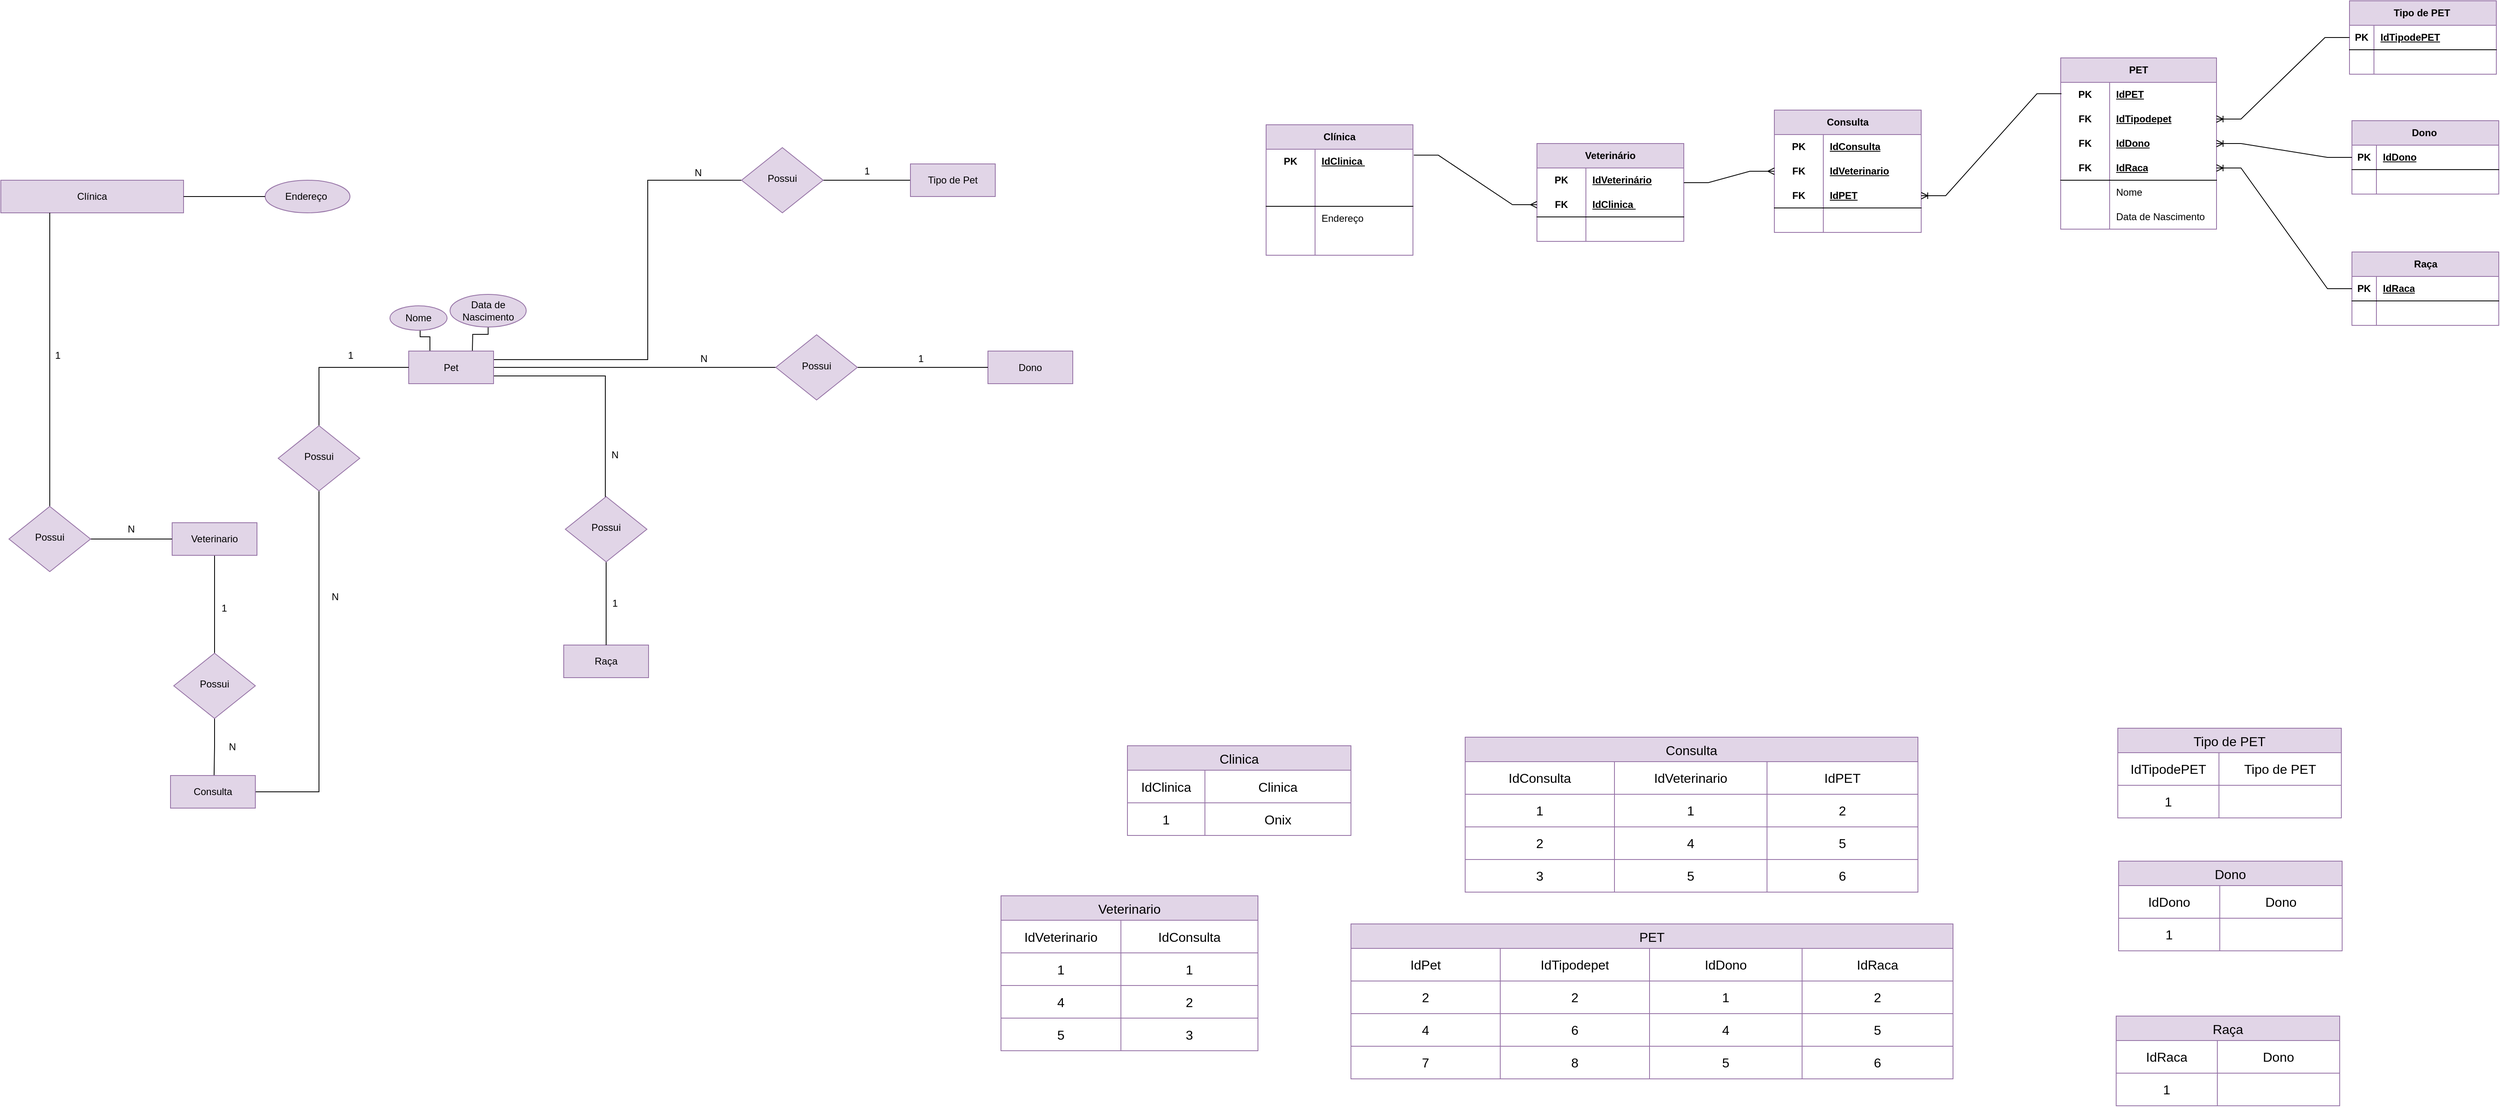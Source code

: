 <mxfile version="21.6.6" type="google">
  <diagram name="Página-1" id="sDsESr9fMtDP9PHvI-jF">
    <mxGraphModel grid="0" page="0" gridSize="10" guides="1" tooltips="1" connect="1" arrows="1" fold="1" pageScale="1" pageWidth="827" pageHeight="1169" math="0" shadow="0">
      <root>
        <mxCell id="0" />
        <mxCell id="1" parent="0" />
        <mxCell id="4G-LfMSE1hTsg_OoOyKA-3" value="Clínica" style="rounded=0;whiteSpace=wrap;html=1;fontSize=12;glass=0;strokeWidth=1;shadow=0;fillColor=#e1d5e7;strokeColor=#9673a6;" vertex="1" parent="1">
          <mxGeometry x="130" y="290" width="224" height="40" as="geometry" />
        </mxCell>
        <mxCell id="kGNBZEPiZM6OQoO1F5po-17" style="edgeStyle=orthogonalEdgeStyle;rounded=0;orthogonalLoop=1;jettySize=auto;html=1;exitX=1;exitY=0.25;exitDx=0;exitDy=0;endArrow=none;endFill=0;entryX=0;entryY=0.5;entryDx=0;entryDy=0;fillColor=#e1d5e7;strokeColor=#000000;" edge="1" parent="1" target="mRBfU09sYX9DR_tW5EZT-17">
          <mxGeometry relative="1" as="geometry">
            <mxPoint x="734" y="499.5" as="sourcePoint" />
            <mxPoint x="986" y="295" as="targetPoint" />
            <Array as="points">
              <mxPoint x="734" y="510" />
              <mxPoint x="923" y="510" />
              <mxPoint x="923" y="290" />
              <mxPoint x="998" y="290" />
            </Array>
          </mxGeometry>
        </mxCell>
        <mxCell id="kGNBZEPiZM6OQoO1F5po-19" style="edgeStyle=orthogonalEdgeStyle;rounded=0;orthogonalLoop=1;jettySize=auto;html=1;exitX=1;exitY=0.75;exitDx=0;exitDy=0;endArrow=none;endFill=0;entryX=0.5;entryY=0;entryDx=0;entryDy=0;fillColor=#e1d5e7;strokeColor=#000000;" edge="1" parent="1" target="mRBfU09sYX9DR_tW5EZT-2">
          <mxGeometry relative="1" as="geometry">
            <mxPoint x="871" y="640" as="targetPoint" />
            <mxPoint x="734" y="530" as="sourcePoint" />
            <Array as="points">
              <mxPoint x="871" y="530" />
              <mxPoint x="871" y="678" />
            </Array>
          </mxGeometry>
        </mxCell>
        <mxCell id="mRBfU09sYX9DR_tW5EZT-6" style="edgeStyle=orthogonalEdgeStyle;rounded=0;orthogonalLoop=1;jettySize=auto;html=1;exitX=1;exitY=0.5;exitDx=0;exitDy=0;endArrow=none;endFill=0;fillColor=#e1d5e7;strokeColor=#000000;" edge="1" parent="1" source="4G-LfMSE1hTsg_OoOyKA-5" target="mRBfU09sYX9DR_tW5EZT-4">
          <mxGeometry relative="1" as="geometry" />
        </mxCell>
        <mxCell id="mRBfU09sYX9DR_tW5EZT-11" style="edgeStyle=orthogonalEdgeStyle;rounded=0;orthogonalLoop=1;jettySize=auto;html=1;exitX=0.25;exitY=0;exitDx=0;exitDy=0;entryX=0.697;entryY=0.979;entryDx=0;entryDy=0;entryPerimeter=0;endArrow=none;endFill=0;fillColor=#e1d5e7;strokeColor=#000000;" edge="1" parent="1" source="4G-LfMSE1hTsg_OoOyKA-5" target="mRBfU09sYX9DR_tW5EZT-9">
          <mxGeometry relative="1" as="geometry">
            <Array as="points">
              <mxPoint x="656" y="482" />
              <mxPoint x="644" y="482" />
              <mxPoint x="644" y="453" />
            </Array>
          </mxGeometry>
        </mxCell>
        <mxCell id="mRBfU09sYX9DR_tW5EZT-12" style="edgeStyle=orthogonalEdgeStyle;rounded=0;orthogonalLoop=1;jettySize=auto;html=1;endArrow=none;endFill=0;fillColor=#e1d5e7;strokeColor=#000000;" edge="1" parent="1" target="mRBfU09sYX9DR_tW5EZT-8">
          <mxGeometry relative="1" as="geometry">
            <mxPoint x="708" y="499" as="sourcePoint" />
          </mxGeometry>
        </mxCell>
        <mxCell id="4G-LfMSE1hTsg_OoOyKA-5" value="Pet" style="rounded=0;whiteSpace=wrap;html=1;fontSize=12;glass=0;strokeWidth=1;shadow=0;fillColor=#e1d5e7;strokeColor=#9673a6;" vertex="1" parent="1">
          <mxGeometry x="630" y="499.5" width="104" height="40" as="geometry" />
        </mxCell>
        <mxCell id="4G-LfMSE1hTsg_OoOyKA-8" style="edgeStyle=orthogonalEdgeStyle;rounded=0;orthogonalLoop=1;jettySize=auto;html=1;endArrow=none;endFill=0;fillColor=#e1d5e7;strokeColor=#000000;" edge="1" parent="1" source="4G-LfMSE1hTsg_OoOyKA-3">
          <mxGeometry relative="1" as="geometry">
            <mxPoint x="190" y="610" as="targetPoint" />
            <mxPoint x="190" y="450" as="sourcePoint" />
            <Array as="points">
              <mxPoint x="190" y="690" />
            </Array>
          </mxGeometry>
        </mxCell>
        <mxCell id="4G-LfMSE1hTsg_OoOyKA-11" style="edgeStyle=orthogonalEdgeStyle;rounded=0;orthogonalLoop=1;jettySize=auto;html=1;endArrow=none;endFill=0;fillColor=#e1d5e7;strokeColor=#000000;" edge="1" parent="1">
          <mxGeometry relative="1" as="geometry">
            <mxPoint x="392" y="870" as="targetPoint" />
            <mxPoint x="392" y="750" as="sourcePoint" />
          </mxGeometry>
        </mxCell>
        <mxCell id="4G-LfMSE1hTsg_OoOyKA-12" value="Veterinario" style="rounded=0;whiteSpace=wrap;html=1;fontSize=12;glass=0;strokeWidth=1;shadow=0;fillColor=#e1d5e7;strokeColor=#9673a6;" vertex="1" parent="1">
          <mxGeometry x="340" y="710" width="104" height="40" as="geometry" />
        </mxCell>
        <mxCell id="4G-LfMSE1hTsg_OoOyKA-13" value="N" style="text;html=1;align=center;verticalAlign=middle;whiteSpace=wrap;rounded=0;" vertex="1" parent="1">
          <mxGeometry x="260" y="703" width="60" height="30" as="geometry" />
        </mxCell>
        <mxCell id="4G-LfMSE1hTsg_OoOyKA-14" value="1" style="text;html=1;align=center;verticalAlign=middle;whiteSpace=wrap;rounded=0;" vertex="1" parent="1">
          <mxGeometry x="170" y="490" width="60" height="30" as="geometry" />
        </mxCell>
        <mxCell id="4G-LfMSE1hTsg_OoOyKA-17" style="edgeStyle=orthogonalEdgeStyle;rounded=0;orthogonalLoop=1;jettySize=auto;html=1;exitX=1;exitY=0.5;exitDx=0;exitDy=0;entryX=0;entryY=0.5;entryDx=0;entryDy=0;endArrow=none;endFill=0;fillColor=#e1d5e7;strokeColor=#000000;" edge="1" parent="1" source="4G-LfMSE1hTsg_OoOyKA-18" target="4G-LfMSE1hTsg_OoOyKA-12">
          <mxGeometry relative="1" as="geometry" />
        </mxCell>
        <mxCell id="4G-LfMSE1hTsg_OoOyKA-18" value="Possui" style="rhombus;whiteSpace=wrap;html=1;shadow=0;fontFamily=Helvetica;fontSize=12;align=center;strokeWidth=1;spacing=6;spacingTop=-4;fillColor=#e1d5e7;strokeColor=#9673a6;" vertex="1" parent="1">
          <mxGeometry x="140" y="690" width="100" height="80" as="geometry" />
        </mxCell>
        <mxCell id="kGNBZEPiZM6OQoO1F5po-13" style="edgeStyle=orthogonalEdgeStyle;rounded=0;orthogonalLoop=1;jettySize=auto;html=1;exitX=0.5;exitY=1;exitDx=0;exitDy=0;endArrow=none;endFill=0;fillColor=#e1d5e7;strokeColor=#000000;" edge="1" parent="1" source="4G-LfMSE1hTsg_OoOyKA-24">
          <mxGeometry relative="1" as="geometry">
            <mxPoint x="391.429" y="1020.0" as="targetPoint" />
          </mxGeometry>
        </mxCell>
        <mxCell id="4G-LfMSE1hTsg_OoOyKA-24" value="Possui" style="rhombus;whiteSpace=wrap;html=1;shadow=0;fontFamily=Helvetica;fontSize=12;align=center;strokeWidth=1;spacing=6;spacingTop=-4;fillColor=#e1d5e7;strokeColor=#9673a6;" vertex="1" parent="1">
          <mxGeometry x="342" y="870" width="100" height="80" as="geometry" />
        </mxCell>
        <mxCell id="4G-LfMSE1hTsg_OoOyKA-25" value="1" style="text;html=1;align=center;verticalAlign=middle;whiteSpace=wrap;rounded=0;" vertex="1" parent="1">
          <mxGeometry x="374" y="800" width="60" height="30" as="geometry" />
        </mxCell>
        <mxCell id="kGNBZEPiZM6OQoO1F5po-1" value="Dono" style="rounded=0;whiteSpace=wrap;html=1;fontSize=12;glass=0;strokeWidth=1;shadow=0;fillColor=#e1d5e7;strokeColor=#9673a6;" vertex="1" parent="1">
          <mxGeometry x="1340" y="499.5" width="104" height="40" as="geometry" />
        </mxCell>
        <mxCell id="mRBfU09sYX9DR_tW5EZT-18" style="edgeStyle=orthogonalEdgeStyle;rounded=0;orthogonalLoop=1;jettySize=auto;html=1;exitX=0;exitY=0.5;exitDx=0;exitDy=0;endArrow=none;endFill=0;fillColor=#e1d5e7;strokeColor=#000000;" edge="1" parent="1" source="kGNBZEPiZM6OQoO1F5po-2" target="mRBfU09sYX9DR_tW5EZT-17">
          <mxGeometry relative="1" as="geometry" />
        </mxCell>
        <mxCell id="kGNBZEPiZM6OQoO1F5po-2" value="Tipo de Pet" style="rounded=0;whiteSpace=wrap;html=1;fontSize=12;glass=0;strokeWidth=1;shadow=0;fillColor=#e1d5e7;strokeColor=#9673a6;" vertex="1" parent="1">
          <mxGeometry x="1245" y="270" width="104" height="40" as="geometry" />
        </mxCell>
        <mxCell id="kGNBZEPiZM6OQoO1F5po-3" value="Raça" style="rounded=0;whiteSpace=wrap;html=1;fontSize=12;glass=0;strokeWidth=1;shadow=0;fillColor=#e1d5e7;strokeColor=#9673a6;" vertex="1" parent="1">
          <mxGeometry x="820" y="860" width="104" height="40" as="geometry" />
        </mxCell>
        <mxCell id="QN_ipXaBANNwWSyIa55B-41" style="edgeStyle=orthogonalEdgeStyle;rounded=0;orthogonalLoop=1;jettySize=auto;html=1;exitX=1;exitY=0.5;exitDx=0;exitDy=0;entryX=0.5;entryY=1;entryDx=0;entryDy=0;endArrow=none;endFill=0;" edge="1" parent="1" source="kGNBZEPiZM6OQoO1F5po-4" target="QN_ipXaBANNwWSyIa55B-40">
          <mxGeometry relative="1" as="geometry" />
        </mxCell>
        <mxCell id="kGNBZEPiZM6OQoO1F5po-4" value="Consulta" style="rounded=0;whiteSpace=wrap;html=1;fontSize=12;glass=0;strokeWidth=1;shadow=0;fillColor=#e1d5e7;strokeColor=#9673a6;" vertex="1" parent="1">
          <mxGeometry x="338" y="1020" width="104" height="40" as="geometry" />
        </mxCell>
        <mxCell id="kGNBZEPiZM6OQoO1F5po-6" value="Endereço&amp;nbsp;" style="ellipse;;whiteSpace=wrap;html=1;fontSize=12;glass=0;strokeWidth=1;shadow=0;fillColor=#e1d5e7;strokeColor=#9673a6;" vertex="1" parent="1">
          <mxGeometry x="454" y="290" width="104" height="40" as="geometry" />
        </mxCell>
        <mxCell id="kGNBZEPiZM6OQoO1F5po-9" style="edgeStyle=orthogonalEdgeStyle;rounded=0;orthogonalLoop=1;jettySize=auto;html=1;exitX=1;exitY=0.5;exitDx=0;exitDy=0;entryX=0;entryY=0.5;entryDx=0;entryDy=0;endArrow=none;endFill=0;fillColor=#e1d5e7;strokeColor=#000000;" edge="1" parent="1" source="4G-LfMSE1hTsg_OoOyKA-3" target="kGNBZEPiZM6OQoO1F5po-6">
          <mxGeometry relative="1" as="geometry">
            <mxPoint x="570" y="310" as="sourcePoint" />
          </mxGeometry>
        </mxCell>
        <mxCell id="kGNBZEPiZM6OQoO1F5po-14" value="N" style="text;html=1;align=center;verticalAlign=middle;whiteSpace=wrap;rounded=0;" vertex="1" parent="1">
          <mxGeometry x="384" y="970" width="60" height="30" as="geometry" />
        </mxCell>
        <mxCell id="mRBfU09sYX9DR_tW5EZT-3" style="edgeStyle=orthogonalEdgeStyle;rounded=0;orthogonalLoop=1;jettySize=auto;html=1;exitX=0.5;exitY=1;exitDx=0;exitDy=0;endArrow=none;endFill=0;fillColor=#e1d5e7;strokeColor=#000000;" edge="1" parent="1" source="mRBfU09sYX9DR_tW5EZT-2" target="kGNBZEPiZM6OQoO1F5po-3">
          <mxGeometry relative="1" as="geometry" />
        </mxCell>
        <mxCell id="mRBfU09sYX9DR_tW5EZT-2" value="Possui" style="rhombus;whiteSpace=wrap;html=1;shadow=0;fontFamily=Helvetica;fontSize=12;align=center;strokeWidth=1;spacing=6;spacingTop=-4;fillColor=#e1d5e7;strokeColor=#9673a6;" vertex="1" parent="1">
          <mxGeometry x="822" y="678" width="100" height="80" as="geometry" />
        </mxCell>
        <mxCell id="mRBfU09sYX9DR_tW5EZT-7" style="edgeStyle=orthogonalEdgeStyle;rounded=0;orthogonalLoop=1;jettySize=auto;html=1;exitX=1;exitY=0.5;exitDx=0;exitDy=0;entryX=0;entryY=0.5;entryDx=0;entryDy=0;endArrow=none;endFill=0;fillColor=#e1d5e7;strokeColor=#000000;" edge="1" parent="1" source="mRBfU09sYX9DR_tW5EZT-4" target="kGNBZEPiZM6OQoO1F5po-1">
          <mxGeometry relative="1" as="geometry" />
        </mxCell>
        <mxCell id="mRBfU09sYX9DR_tW5EZT-4" value="Possui" style="rhombus;whiteSpace=wrap;html=1;shadow=0;fontFamily=Helvetica;fontSize=12;align=center;strokeWidth=1;spacing=6;spacingTop=-4;fillColor=#e1d5e7;strokeColor=#9673a6;" vertex="1" parent="1">
          <mxGeometry x="1080" y="479.5" width="100" height="80" as="geometry" />
        </mxCell>
        <mxCell id="mRBfU09sYX9DR_tW5EZT-8" value="Data de Nascimento" style="ellipse;whiteSpace=wrap;html=1;;fontSize=12;glass=0;strokeWidth=1;shadow=0;fillColor=#e1d5e7;strokeColor=#9673a6;" vertex="1" parent="1">
          <mxGeometry x="680.67" y="430" width="93.33" height="40" as="geometry" />
        </mxCell>
        <mxCell id="mRBfU09sYX9DR_tW5EZT-9" value="Nome" style="ellipse;whiteSpace=wrap;html=1;;fontSize=12;glass=0;strokeWidth=1;shadow=0;fillColor=#e1d5e7;strokeColor=#9673a6;" vertex="1" parent="1">
          <mxGeometry x="607" y="444" width="70" height="30" as="geometry" />
        </mxCell>
        <mxCell id="mRBfU09sYX9DR_tW5EZT-13" value="N" style="text;html=1;align=center;verticalAlign=middle;whiteSpace=wrap;rounded=0;" vertex="1" parent="1">
          <mxGeometry x="962" y="494" width="60" height="30" as="geometry" />
        </mxCell>
        <mxCell id="mRBfU09sYX9DR_tW5EZT-14" value="1" style="text;html=1;align=center;verticalAlign=middle;whiteSpace=wrap;rounded=0;" vertex="1" parent="1">
          <mxGeometry x="1162" y="264" width="60" height="30" as="geometry" />
        </mxCell>
        <mxCell id="mRBfU09sYX9DR_tW5EZT-15" value="N" style="text;html=1;align=center;verticalAlign=middle;whiteSpace=wrap;rounded=0;" vertex="1" parent="1">
          <mxGeometry x="853" y="612" width="60" height="30" as="geometry" />
        </mxCell>
        <mxCell id="mRBfU09sYX9DR_tW5EZT-16" value="1" style="text;html=1;align=center;verticalAlign=middle;whiteSpace=wrap;rounded=0;" vertex="1" parent="1">
          <mxGeometry x="853" y="794" width="60" height="30" as="geometry" />
        </mxCell>
        <mxCell id="mRBfU09sYX9DR_tW5EZT-17" value="Possui" style="rhombus;whiteSpace=wrap;html=1;shadow=0;fontFamily=Helvetica;fontSize=12;align=center;strokeWidth=1;spacing=6;spacingTop=-4;fillColor=#e1d5e7;strokeColor=#9673a6;" vertex="1" parent="1">
          <mxGeometry x="1038" y="250" width="100" height="80" as="geometry" />
        </mxCell>
        <mxCell id="mRBfU09sYX9DR_tW5EZT-19" value="N" style="text;html=1;align=center;verticalAlign=middle;whiteSpace=wrap;rounded=0;" vertex="1" parent="1">
          <mxGeometry x="955" y="266" width="60" height="30" as="geometry" />
        </mxCell>
        <mxCell id="mRBfU09sYX9DR_tW5EZT-20" value="1" style="text;html=1;align=center;verticalAlign=middle;whiteSpace=wrap;rounded=0;" vertex="1" parent="1">
          <mxGeometry x="1228" y="494" width="60" height="30" as="geometry" />
        </mxCell>
        <mxCell id="QN_ipXaBANNwWSyIa55B-1" value="Clínica" style="shape=table;startSize=30;container=1;collapsible=1;childLayout=tableLayout;fixedRows=1;rowLines=0;fontStyle=1;align=center;resizeLast=1;html=1;whiteSpace=wrap;fillColor=#e1d5e7;strokeColor=#9673a6;" vertex="1" parent="1">
          <mxGeometry x="1681" y="222" width="180" height="160" as="geometry" />
        </mxCell>
        <mxCell id="QN_ipXaBANNwWSyIa55B-2" style="shape=tableRow;horizontal=0;startSize=0;swimlaneHead=0;swimlaneBody=0;fillColor=none;collapsible=0;dropTarget=0;points=[[0,0.5],[1,0.5]];portConstraint=eastwest;top=0;left=0;right=0;bottom=0;html=1;" vertex="1" parent="QN_ipXaBANNwWSyIa55B-1">
          <mxGeometry y="30" width="180" height="30" as="geometry" />
        </mxCell>
        <mxCell id="QN_ipXaBANNwWSyIa55B-3" value="PK" style="shape=partialRectangle;connectable=0;fillColor=none;top=0;left=0;bottom=0;right=0;fontStyle=1;overflow=hidden;html=1;whiteSpace=wrap;" vertex="1" parent="QN_ipXaBANNwWSyIa55B-2">
          <mxGeometry width="60" height="30" as="geometry">
            <mxRectangle width="60" height="30" as="alternateBounds" />
          </mxGeometry>
        </mxCell>
        <mxCell id="QN_ipXaBANNwWSyIa55B-4" value="IdClinica&amp;nbsp;" style="shape=partialRectangle;connectable=0;fillColor=none;top=0;left=0;bottom=0;right=0;align=left;spacingLeft=6;fontStyle=5;overflow=hidden;html=1;whiteSpace=wrap;" vertex="1" parent="QN_ipXaBANNwWSyIa55B-2">
          <mxGeometry x="60" width="120" height="30" as="geometry">
            <mxRectangle width="120" height="30" as="alternateBounds" />
          </mxGeometry>
        </mxCell>
        <mxCell id="QN_ipXaBANNwWSyIa55B-5" value="" style="shape=tableRow;horizontal=0;startSize=0;swimlaneHead=0;swimlaneBody=0;fillColor=none;collapsible=0;dropTarget=0;points=[[0,0.5],[1,0.5]];portConstraint=eastwest;top=0;left=0;right=0;bottom=0;html=1;" vertex="1" parent="QN_ipXaBANNwWSyIa55B-1">
          <mxGeometry y="60" width="180" height="20" as="geometry" />
        </mxCell>
        <mxCell id="QN_ipXaBANNwWSyIa55B-6" value="" style="shape=partialRectangle;connectable=0;fillColor=none;top=0;left=0;bottom=0;right=0;fontStyle=1;overflow=hidden;html=1;whiteSpace=wrap;" vertex="1" parent="QN_ipXaBANNwWSyIa55B-5">
          <mxGeometry width="60" height="20" as="geometry">
            <mxRectangle width="60" height="20" as="alternateBounds" />
          </mxGeometry>
        </mxCell>
        <mxCell id="QN_ipXaBANNwWSyIa55B-7" value="" style="shape=partialRectangle;connectable=0;fillColor=none;top=0;left=0;bottom=0;right=0;align=left;spacingLeft=6;fontStyle=5;overflow=hidden;html=1;whiteSpace=wrap;" vertex="1" parent="QN_ipXaBANNwWSyIa55B-5">
          <mxGeometry x="60" width="120" height="20" as="geometry">
            <mxRectangle width="120" height="20" as="alternateBounds" />
          </mxGeometry>
        </mxCell>
        <mxCell id="QN_ipXaBANNwWSyIa55B-8" value="" style="shape=tableRow;horizontal=0;startSize=0;swimlaneHead=0;swimlaneBody=0;fillColor=none;collapsible=0;dropTarget=0;points=[[0,0.5],[1,0.5]];portConstraint=eastwest;top=0;left=0;right=0;bottom=1;html=1;" vertex="1" parent="QN_ipXaBANNwWSyIa55B-1">
          <mxGeometry y="80" width="180" height="20" as="geometry" />
        </mxCell>
        <mxCell id="QN_ipXaBANNwWSyIa55B-9" value="" style="shape=partialRectangle;connectable=0;fillColor=none;top=0;left=0;bottom=0;right=0;fontStyle=1;overflow=hidden;html=1;whiteSpace=wrap;" vertex="1" parent="QN_ipXaBANNwWSyIa55B-8">
          <mxGeometry width="60" height="20" as="geometry">
            <mxRectangle width="60" height="20" as="alternateBounds" />
          </mxGeometry>
        </mxCell>
        <mxCell id="QN_ipXaBANNwWSyIa55B-10" value="" style="shape=partialRectangle;connectable=0;fillColor=none;top=0;left=0;bottom=0;right=0;align=left;spacingLeft=6;fontStyle=5;overflow=hidden;html=1;whiteSpace=wrap;" vertex="1" parent="QN_ipXaBANNwWSyIa55B-8">
          <mxGeometry x="60" width="120" height="20" as="geometry">
            <mxRectangle width="120" height="20" as="alternateBounds" />
          </mxGeometry>
        </mxCell>
        <mxCell id="QN_ipXaBANNwWSyIa55B-11" value="" style="shape=tableRow;horizontal=0;startSize=0;swimlaneHead=0;swimlaneBody=0;fillColor=none;collapsible=0;dropTarget=0;points=[[0,0.5],[1,0.5]];portConstraint=eastwest;top=0;left=0;right=0;bottom=0;html=1;" vertex="1" parent="QN_ipXaBANNwWSyIa55B-1">
          <mxGeometry y="100" width="180" height="30" as="geometry" />
        </mxCell>
        <mxCell id="QN_ipXaBANNwWSyIa55B-12" value="" style="shape=partialRectangle;connectable=0;fillColor=none;top=0;left=0;bottom=0;right=0;editable=1;overflow=hidden;html=1;whiteSpace=wrap;" vertex="1" parent="QN_ipXaBANNwWSyIa55B-11">
          <mxGeometry width="60" height="30" as="geometry">
            <mxRectangle width="60" height="30" as="alternateBounds" />
          </mxGeometry>
        </mxCell>
        <mxCell id="QN_ipXaBANNwWSyIa55B-13" value="Endereço" style="shape=partialRectangle;connectable=0;fillColor=none;top=0;left=0;bottom=0;right=0;align=left;spacingLeft=6;overflow=hidden;html=1;whiteSpace=wrap;" vertex="1" parent="QN_ipXaBANNwWSyIa55B-11">
          <mxGeometry x="60" width="120" height="30" as="geometry">
            <mxRectangle width="120" height="30" as="alternateBounds" />
          </mxGeometry>
        </mxCell>
        <mxCell id="QN_ipXaBANNwWSyIa55B-14" style="shape=tableRow;horizontal=0;startSize=0;swimlaneHead=0;swimlaneBody=0;fillColor=none;collapsible=0;dropTarget=0;points=[[0,0.5],[1,0.5]];portConstraint=eastwest;top=0;left=0;right=0;bottom=0;html=1;" vertex="1" parent="QN_ipXaBANNwWSyIa55B-1">
          <mxGeometry y="130" width="180" height="30" as="geometry" />
        </mxCell>
        <mxCell id="QN_ipXaBANNwWSyIa55B-15" style="shape=partialRectangle;connectable=0;fillColor=none;top=0;left=0;bottom=0;right=0;editable=1;overflow=hidden;html=1;whiteSpace=wrap;" vertex="1" parent="QN_ipXaBANNwWSyIa55B-14">
          <mxGeometry width="60" height="30" as="geometry">
            <mxRectangle width="60" height="30" as="alternateBounds" />
          </mxGeometry>
        </mxCell>
        <mxCell id="QN_ipXaBANNwWSyIa55B-16" value="" style="shape=partialRectangle;connectable=0;fillColor=none;top=0;left=0;bottom=0;right=0;align=left;spacingLeft=6;overflow=hidden;html=1;whiteSpace=wrap;" vertex="1" parent="QN_ipXaBANNwWSyIa55B-14">
          <mxGeometry x="60" width="120" height="30" as="geometry">
            <mxRectangle width="120" height="30" as="alternateBounds" />
          </mxGeometry>
        </mxCell>
        <mxCell id="QN_ipXaBANNwWSyIa55B-17" value="Veterinário" style="shape=table;startSize=30;container=1;collapsible=1;childLayout=tableLayout;fixedRows=1;rowLines=0;fontStyle=1;align=center;resizeLast=1;html=1;whiteSpace=wrap;fillColor=#e1d5e7;strokeColor=#9673a6;" vertex="1" parent="1">
          <mxGeometry x="2013" y="245" width="180" height="120" as="geometry" />
        </mxCell>
        <mxCell id="QN_ipXaBANNwWSyIa55B-18" style="shape=tableRow;horizontal=0;startSize=0;swimlaneHead=0;swimlaneBody=0;fillColor=none;collapsible=0;dropTarget=0;points=[[0,0.5],[1,0.5]];portConstraint=eastwest;top=0;left=0;right=0;bottom=0;html=1;" vertex="1" parent="QN_ipXaBANNwWSyIa55B-17">
          <mxGeometry y="30" width="180" height="30" as="geometry" />
        </mxCell>
        <mxCell id="QN_ipXaBANNwWSyIa55B-19" value="PK" style="shape=partialRectangle;connectable=0;fillColor=none;top=0;left=0;bottom=0;right=0;fontStyle=1;overflow=hidden;html=1;whiteSpace=wrap;" vertex="1" parent="QN_ipXaBANNwWSyIa55B-18">
          <mxGeometry width="60" height="30" as="geometry">
            <mxRectangle width="60" height="30" as="alternateBounds" />
          </mxGeometry>
        </mxCell>
        <mxCell id="QN_ipXaBANNwWSyIa55B-20" value="IdVeterinário" style="shape=partialRectangle;connectable=0;fillColor=none;top=0;left=0;bottom=0;right=0;align=left;spacingLeft=6;fontStyle=5;overflow=hidden;html=1;whiteSpace=wrap;" vertex="1" parent="QN_ipXaBANNwWSyIa55B-18">
          <mxGeometry x="60" width="120" height="30" as="geometry">
            <mxRectangle width="120" height="30" as="alternateBounds" />
          </mxGeometry>
        </mxCell>
        <mxCell id="QN_ipXaBANNwWSyIa55B-21" value="" style="shape=tableRow;horizontal=0;startSize=0;swimlaneHead=0;swimlaneBody=0;fillColor=none;collapsible=0;dropTarget=0;points=[[0,0.5],[1,0.5]];portConstraint=eastwest;top=0;left=0;right=0;bottom=1;html=1;" vertex="1" parent="QN_ipXaBANNwWSyIa55B-17">
          <mxGeometry y="60" width="180" height="30" as="geometry" />
        </mxCell>
        <mxCell id="QN_ipXaBANNwWSyIa55B-22" value="FK" style="shape=partialRectangle;connectable=0;fillColor=none;top=0;left=0;bottom=0;right=0;fontStyle=1;overflow=hidden;html=1;whiteSpace=wrap;" vertex="1" parent="QN_ipXaBANNwWSyIa55B-21">
          <mxGeometry width="60" height="30" as="geometry">
            <mxRectangle width="60" height="30" as="alternateBounds" />
          </mxGeometry>
        </mxCell>
        <mxCell id="QN_ipXaBANNwWSyIa55B-23" value="IdClinica&amp;nbsp;" style="shape=partialRectangle;connectable=0;fillColor=none;top=0;left=0;bottom=0;right=0;align=left;spacingLeft=6;fontStyle=5;overflow=hidden;html=1;whiteSpace=wrap;" vertex="1" parent="QN_ipXaBANNwWSyIa55B-21">
          <mxGeometry x="60" width="120" height="30" as="geometry">
            <mxRectangle width="120" height="30" as="alternateBounds" />
          </mxGeometry>
        </mxCell>
        <mxCell id="QN_ipXaBANNwWSyIa55B-24" value="" style="shape=tableRow;horizontal=0;startSize=0;swimlaneHead=0;swimlaneBody=0;fillColor=none;collapsible=0;dropTarget=0;points=[[0,0.5],[1,0.5]];portConstraint=eastwest;top=0;left=0;right=0;bottom=0;html=1;" vertex="1" parent="QN_ipXaBANNwWSyIa55B-17">
          <mxGeometry y="90" width="180" height="30" as="geometry" />
        </mxCell>
        <mxCell id="QN_ipXaBANNwWSyIa55B-25" value="" style="shape=partialRectangle;connectable=0;fillColor=none;top=0;left=0;bottom=0;right=0;editable=1;overflow=hidden;html=1;whiteSpace=wrap;" vertex="1" parent="QN_ipXaBANNwWSyIa55B-24">
          <mxGeometry width="60" height="30" as="geometry">
            <mxRectangle width="60" height="30" as="alternateBounds" />
          </mxGeometry>
        </mxCell>
        <mxCell id="QN_ipXaBANNwWSyIa55B-26" value="" style="shape=partialRectangle;connectable=0;fillColor=none;top=0;left=0;bottom=0;right=0;align=left;spacingLeft=6;overflow=hidden;html=1;whiteSpace=wrap;" vertex="1" parent="QN_ipXaBANNwWSyIa55B-24">
          <mxGeometry x="60" width="120" height="30" as="geometry">
            <mxRectangle width="120" height="30" as="alternateBounds" />
          </mxGeometry>
        </mxCell>
        <mxCell id="QN_ipXaBANNwWSyIa55B-30" value="Consulta" style="shape=table;startSize=30;container=1;collapsible=1;childLayout=tableLayout;fixedRows=1;rowLines=0;fontStyle=1;align=center;resizeLast=1;html=1;whiteSpace=wrap;fillColor=#e1d5e7;strokeColor=#9673a6;" vertex="1" parent="1">
          <mxGeometry x="2304" y="204" width="180" height="150" as="geometry" />
        </mxCell>
        <mxCell id="Wmc4pKRZCXl6si6PgpEI-40" style="shape=tableRow;horizontal=0;startSize=0;swimlaneHead=0;swimlaneBody=0;fillColor=none;collapsible=0;dropTarget=0;points=[[0,0.5],[1,0.5]];portConstraint=eastwest;top=0;left=0;right=0;bottom=0;html=1;" vertex="1" parent="QN_ipXaBANNwWSyIa55B-30">
          <mxGeometry y="30" width="180" height="30" as="geometry" />
        </mxCell>
        <mxCell id="Wmc4pKRZCXl6si6PgpEI-41" value="PK" style="shape=partialRectangle;connectable=0;fillColor=none;top=0;left=0;bottom=0;right=0;fontStyle=1;overflow=hidden;html=1;whiteSpace=wrap;" vertex="1" parent="Wmc4pKRZCXl6si6PgpEI-40">
          <mxGeometry width="60" height="30" as="geometry">
            <mxRectangle width="60" height="30" as="alternateBounds" />
          </mxGeometry>
        </mxCell>
        <mxCell id="Wmc4pKRZCXl6si6PgpEI-42" value="IdConsulta" style="shape=partialRectangle;connectable=0;fillColor=none;top=0;left=0;bottom=0;right=0;align=left;spacingLeft=6;fontStyle=5;overflow=hidden;html=1;whiteSpace=wrap;" vertex="1" parent="Wmc4pKRZCXl6si6PgpEI-40">
          <mxGeometry x="60" width="120" height="30" as="geometry">
            <mxRectangle width="120" height="30" as="alternateBounds" />
          </mxGeometry>
        </mxCell>
        <mxCell id="QN_ipXaBANNwWSyIa55B-31" style="shape=tableRow;horizontal=0;startSize=0;swimlaneHead=0;swimlaneBody=0;fillColor=none;collapsible=0;dropTarget=0;points=[[0,0.5],[1,0.5]];portConstraint=eastwest;top=0;left=0;right=0;bottom=0;html=1;" vertex="1" parent="QN_ipXaBANNwWSyIa55B-30">
          <mxGeometry y="60" width="180" height="30" as="geometry" />
        </mxCell>
        <mxCell id="QN_ipXaBANNwWSyIa55B-32" value="FK" style="shape=partialRectangle;connectable=0;fillColor=none;top=0;left=0;bottom=0;right=0;fontStyle=1;overflow=hidden;html=1;whiteSpace=wrap;" vertex="1" parent="QN_ipXaBANNwWSyIa55B-31">
          <mxGeometry width="60" height="30" as="geometry">
            <mxRectangle width="60" height="30" as="alternateBounds" />
          </mxGeometry>
        </mxCell>
        <mxCell id="QN_ipXaBANNwWSyIa55B-33" value="IdVeterinario" style="shape=partialRectangle;connectable=0;fillColor=none;top=0;left=0;bottom=0;right=0;align=left;spacingLeft=6;fontStyle=5;overflow=hidden;html=1;whiteSpace=wrap;" vertex="1" parent="QN_ipXaBANNwWSyIa55B-31">
          <mxGeometry x="60" width="120" height="30" as="geometry">
            <mxRectangle width="120" height="30" as="alternateBounds" />
          </mxGeometry>
        </mxCell>
        <mxCell id="QN_ipXaBANNwWSyIa55B-34" value="" style="shape=tableRow;horizontal=0;startSize=0;swimlaneHead=0;swimlaneBody=0;fillColor=none;collapsible=0;dropTarget=0;points=[[0,0.5],[1,0.5]];portConstraint=eastwest;top=0;left=0;right=0;bottom=1;html=1;" vertex="1" parent="QN_ipXaBANNwWSyIa55B-30">
          <mxGeometry y="90" width="180" height="30" as="geometry" />
        </mxCell>
        <mxCell id="QN_ipXaBANNwWSyIa55B-35" value="FK" style="shape=partialRectangle;connectable=0;fillColor=none;top=0;left=0;bottom=0;right=0;fontStyle=1;overflow=hidden;html=1;whiteSpace=wrap;" vertex="1" parent="QN_ipXaBANNwWSyIa55B-34">
          <mxGeometry width="60" height="30" as="geometry">
            <mxRectangle width="60" height="30" as="alternateBounds" />
          </mxGeometry>
        </mxCell>
        <mxCell id="QN_ipXaBANNwWSyIa55B-36" value="IdPET" style="shape=partialRectangle;connectable=0;fillColor=none;top=0;left=0;bottom=0;right=0;align=left;spacingLeft=6;fontStyle=5;overflow=hidden;html=1;whiteSpace=wrap;" vertex="1" parent="QN_ipXaBANNwWSyIa55B-34">
          <mxGeometry x="60" width="120" height="30" as="geometry">
            <mxRectangle width="120" height="30" as="alternateBounds" />
          </mxGeometry>
        </mxCell>
        <mxCell id="QN_ipXaBANNwWSyIa55B-37" value="" style="shape=tableRow;horizontal=0;startSize=0;swimlaneHead=0;swimlaneBody=0;fillColor=none;collapsible=0;dropTarget=0;points=[[0,0.5],[1,0.5]];portConstraint=eastwest;top=0;left=0;right=0;bottom=0;html=1;" vertex="1" parent="QN_ipXaBANNwWSyIa55B-30">
          <mxGeometry y="120" width="180" height="30" as="geometry" />
        </mxCell>
        <mxCell id="QN_ipXaBANNwWSyIa55B-38" value="" style="shape=partialRectangle;connectable=0;fillColor=none;top=0;left=0;bottom=0;right=0;editable=1;overflow=hidden;html=1;whiteSpace=wrap;" vertex="1" parent="QN_ipXaBANNwWSyIa55B-37">
          <mxGeometry width="60" height="30" as="geometry">
            <mxRectangle width="60" height="30" as="alternateBounds" />
          </mxGeometry>
        </mxCell>
        <mxCell id="QN_ipXaBANNwWSyIa55B-39" value="" style="shape=partialRectangle;connectable=0;fillColor=none;top=0;left=0;bottom=0;right=0;align=left;spacingLeft=6;overflow=hidden;html=1;whiteSpace=wrap;" vertex="1" parent="QN_ipXaBANNwWSyIa55B-37">
          <mxGeometry x="60" width="120" height="30" as="geometry">
            <mxRectangle width="120" height="30" as="alternateBounds" />
          </mxGeometry>
        </mxCell>
        <mxCell id="QN_ipXaBANNwWSyIa55B-42" style="edgeStyle=orthogonalEdgeStyle;rounded=0;orthogonalLoop=1;jettySize=auto;html=1;exitX=0.5;exitY=0;exitDx=0;exitDy=0;entryX=0;entryY=0.5;entryDx=0;entryDy=0;endArrow=none;endFill=0;" edge="1" parent="1" source="QN_ipXaBANNwWSyIa55B-40" target="4G-LfMSE1hTsg_OoOyKA-5">
          <mxGeometry relative="1" as="geometry" />
        </mxCell>
        <mxCell id="QN_ipXaBANNwWSyIa55B-40" value="Possui" style="rhombus;whiteSpace=wrap;html=1;shadow=0;fontFamily=Helvetica;fontSize=12;align=center;strokeWidth=1;spacing=6;spacingTop=-4;fillColor=#e1d5e7;strokeColor=#9673a6;" vertex="1" parent="1">
          <mxGeometry x="470" y="591" width="100" height="80" as="geometry" />
        </mxCell>
        <mxCell id="QN_ipXaBANNwWSyIa55B-43" value="1" style="text;html=1;align=center;verticalAlign=middle;whiteSpace=wrap;rounded=0;" vertex="1" parent="1">
          <mxGeometry x="529" y="490" width="60" height="30" as="geometry" />
        </mxCell>
        <mxCell id="QN_ipXaBANNwWSyIa55B-44" value="N" style="text;html=1;align=center;verticalAlign=middle;whiteSpace=wrap;rounded=0;" vertex="1" parent="1">
          <mxGeometry x="510" y="786" width="60" height="30" as="geometry" />
        </mxCell>
        <mxCell id="QN_ipXaBANNwWSyIa55B-46" value="PET" style="shape=table;startSize=30;container=1;collapsible=1;childLayout=tableLayout;fixedRows=1;rowLines=0;fontStyle=1;align=center;resizeLast=1;html=1;whiteSpace=wrap;fillColor=#e1d5e7;strokeColor=#9673a6;" vertex="1" parent="1">
          <mxGeometry x="2655" y="140" width="191" height="210" as="geometry" />
        </mxCell>
        <mxCell id="QN_ipXaBANNwWSyIa55B-77" style="shape=tableRow;horizontal=0;startSize=0;swimlaneHead=0;swimlaneBody=0;fillColor=none;collapsible=0;dropTarget=0;points=[[0,0.5],[1,0.5]];portConstraint=eastwest;top=0;left=0;right=0;bottom=0;html=1;" vertex="1" parent="QN_ipXaBANNwWSyIa55B-46">
          <mxGeometry y="30" width="191" height="30" as="geometry" />
        </mxCell>
        <mxCell id="QN_ipXaBANNwWSyIa55B-78" value="PK" style="shape=partialRectangle;connectable=0;fillColor=none;top=0;left=0;bottom=0;right=0;fontStyle=1;overflow=hidden;html=1;whiteSpace=wrap;" vertex="1" parent="QN_ipXaBANNwWSyIa55B-77">
          <mxGeometry width="60" height="30" as="geometry">
            <mxRectangle width="60" height="30" as="alternateBounds" />
          </mxGeometry>
        </mxCell>
        <mxCell id="QN_ipXaBANNwWSyIa55B-79" value="IdPET" style="shape=partialRectangle;connectable=0;fillColor=none;top=0;left=0;bottom=0;right=0;align=left;spacingLeft=6;fontStyle=5;overflow=hidden;html=1;whiteSpace=wrap;" vertex="1" parent="QN_ipXaBANNwWSyIa55B-77">
          <mxGeometry x="60" width="131" height="30" as="geometry">
            <mxRectangle width="131" height="30" as="alternateBounds" />
          </mxGeometry>
        </mxCell>
        <mxCell id="QN_ipXaBANNwWSyIa55B-59" style="shape=tableRow;horizontal=0;startSize=0;swimlaneHead=0;swimlaneBody=0;fillColor=none;collapsible=0;dropTarget=0;points=[[0,0.5],[1,0.5]];portConstraint=eastwest;top=0;left=0;right=0;bottom=0;html=1;" vertex="1" parent="QN_ipXaBANNwWSyIa55B-46">
          <mxGeometry y="60" width="191" height="30" as="geometry" />
        </mxCell>
        <mxCell id="QN_ipXaBANNwWSyIa55B-60" value="FK" style="shape=partialRectangle;connectable=0;fillColor=none;top=0;left=0;bottom=0;right=0;fontStyle=1;overflow=hidden;html=1;whiteSpace=wrap;" vertex="1" parent="QN_ipXaBANNwWSyIa55B-59">
          <mxGeometry width="60" height="30" as="geometry">
            <mxRectangle width="60" height="30" as="alternateBounds" />
          </mxGeometry>
        </mxCell>
        <mxCell id="QN_ipXaBANNwWSyIa55B-61" value="IdTipodepet" style="shape=partialRectangle;connectable=0;fillColor=none;top=0;left=0;bottom=0;right=0;align=left;spacingLeft=6;fontStyle=5;overflow=hidden;html=1;whiteSpace=wrap;" vertex="1" parent="QN_ipXaBANNwWSyIa55B-59">
          <mxGeometry x="60" width="131" height="30" as="geometry">
            <mxRectangle width="131" height="30" as="alternateBounds" />
          </mxGeometry>
        </mxCell>
        <mxCell id="QN_ipXaBANNwWSyIa55B-47" style="shape=tableRow;horizontal=0;startSize=0;swimlaneHead=0;swimlaneBody=0;fillColor=none;collapsible=0;dropTarget=0;points=[[0,0.5],[1,0.5]];portConstraint=eastwest;top=0;left=0;right=0;bottom=0;html=1;" vertex="1" parent="QN_ipXaBANNwWSyIa55B-46">
          <mxGeometry y="90" width="191" height="30" as="geometry" />
        </mxCell>
        <mxCell id="QN_ipXaBANNwWSyIa55B-48" value="FK" style="shape=partialRectangle;connectable=0;fillColor=none;top=0;left=0;bottom=0;right=0;fontStyle=1;overflow=hidden;html=1;whiteSpace=wrap;" vertex="1" parent="QN_ipXaBANNwWSyIa55B-47">
          <mxGeometry width="60" height="30" as="geometry">
            <mxRectangle width="60" height="30" as="alternateBounds" />
          </mxGeometry>
        </mxCell>
        <mxCell id="QN_ipXaBANNwWSyIa55B-49" value="IdDono" style="shape=partialRectangle;connectable=0;fillColor=none;top=0;left=0;bottom=0;right=0;align=left;spacingLeft=6;fontStyle=5;overflow=hidden;html=1;whiteSpace=wrap;" vertex="1" parent="QN_ipXaBANNwWSyIa55B-47">
          <mxGeometry x="60" width="131" height="30" as="geometry">
            <mxRectangle width="131" height="30" as="alternateBounds" />
          </mxGeometry>
        </mxCell>
        <mxCell id="QN_ipXaBANNwWSyIa55B-50" value="" style="shape=tableRow;horizontal=0;startSize=0;swimlaneHead=0;swimlaneBody=0;fillColor=none;collapsible=0;dropTarget=0;points=[[0,0.5],[1,0.5]];portConstraint=eastwest;top=0;left=0;right=0;bottom=1;html=1;" vertex="1" parent="QN_ipXaBANNwWSyIa55B-46">
          <mxGeometry y="120" width="191" height="30" as="geometry" />
        </mxCell>
        <mxCell id="QN_ipXaBANNwWSyIa55B-51" value="FK" style="shape=partialRectangle;connectable=0;fillColor=none;top=0;left=0;bottom=0;right=0;fontStyle=1;overflow=hidden;html=1;whiteSpace=wrap;" vertex="1" parent="QN_ipXaBANNwWSyIa55B-50">
          <mxGeometry width="60" height="30" as="geometry">
            <mxRectangle width="60" height="30" as="alternateBounds" />
          </mxGeometry>
        </mxCell>
        <mxCell id="QN_ipXaBANNwWSyIa55B-52" value="IdRaca" style="shape=partialRectangle;connectable=0;fillColor=none;top=0;left=0;bottom=0;right=0;align=left;spacingLeft=6;fontStyle=5;overflow=hidden;html=1;whiteSpace=wrap;" vertex="1" parent="QN_ipXaBANNwWSyIa55B-50">
          <mxGeometry x="60" width="131" height="30" as="geometry">
            <mxRectangle width="131" height="30" as="alternateBounds" />
          </mxGeometry>
        </mxCell>
        <mxCell id="QN_ipXaBANNwWSyIa55B-53" value="" style="shape=tableRow;horizontal=0;startSize=0;swimlaneHead=0;swimlaneBody=0;fillColor=none;collapsible=0;dropTarget=0;points=[[0,0.5],[1,0.5]];portConstraint=eastwest;top=0;left=0;right=0;bottom=0;html=1;" vertex="1" parent="QN_ipXaBANNwWSyIa55B-46">
          <mxGeometry y="150" width="191" height="30" as="geometry" />
        </mxCell>
        <mxCell id="QN_ipXaBANNwWSyIa55B-54" value="" style="shape=partialRectangle;connectable=0;fillColor=none;top=0;left=0;bottom=0;right=0;editable=1;overflow=hidden;html=1;whiteSpace=wrap;" vertex="1" parent="QN_ipXaBANNwWSyIa55B-53">
          <mxGeometry width="60" height="30" as="geometry">
            <mxRectangle width="60" height="30" as="alternateBounds" />
          </mxGeometry>
        </mxCell>
        <mxCell id="QN_ipXaBANNwWSyIa55B-55" value="Nome" style="shape=partialRectangle;connectable=0;fillColor=none;top=0;left=0;bottom=0;right=0;align=left;spacingLeft=6;overflow=hidden;html=1;whiteSpace=wrap;" vertex="1" parent="QN_ipXaBANNwWSyIa55B-53">
          <mxGeometry x="60" width="131" height="30" as="geometry">
            <mxRectangle width="131" height="30" as="alternateBounds" />
          </mxGeometry>
        </mxCell>
        <mxCell id="QN_ipXaBANNwWSyIa55B-68" style="shape=tableRow;horizontal=0;startSize=0;swimlaneHead=0;swimlaneBody=0;fillColor=none;collapsible=0;dropTarget=0;points=[[0,0.5],[1,0.5]];portConstraint=eastwest;top=0;left=0;right=0;bottom=0;html=1;" vertex="1" parent="QN_ipXaBANNwWSyIa55B-46">
          <mxGeometry y="180" width="191" height="30" as="geometry" />
        </mxCell>
        <mxCell id="QN_ipXaBANNwWSyIa55B-69" style="shape=partialRectangle;connectable=0;fillColor=none;top=0;left=0;bottom=0;right=0;editable=1;overflow=hidden;html=1;whiteSpace=wrap;" vertex="1" parent="QN_ipXaBANNwWSyIa55B-68">
          <mxGeometry width="60" height="30" as="geometry">
            <mxRectangle width="60" height="30" as="alternateBounds" />
          </mxGeometry>
        </mxCell>
        <mxCell id="QN_ipXaBANNwWSyIa55B-70" value="Data de Nascimento&amp;nbsp;" style="shape=partialRectangle;connectable=0;fillColor=none;top=0;left=0;bottom=0;right=0;align=left;spacingLeft=6;overflow=hidden;html=1;whiteSpace=wrap;" vertex="1" parent="QN_ipXaBANNwWSyIa55B-68">
          <mxGeometry x="60" width="131" height="30" as="geometry">
            <mxRectangle width="131" height="30" as="alternateBounds" />
          </mxGeometry>
        </mxCell>
        <mxCell id="QN_ipXaBANNwWSyIa55B-94" value="Tipo de PET&amp;nbsp;" style="shape=table;startSize=30;container=1;collapsible=1;childLayout=tableLayout;fixedRows=1;rowLines=0;fontStyle=1;align=center;resizeLast=1;html=1;fillColor=#e1d5e7;strokeColor=#9673a6;" vertex="1" parent="1">
          <mxGeometry x="3009" y="70" width="180" height="90" as="geometry" />
        </mxCell>
        <mxCell id="QN_ipXaBANNwWSyIa55B-95" value="" style="shape=tableRow;horizontal=0;startSize=0;swimlaneHead=0;swimlaneBody=0;fillColor=none;collapsible=0;dropTarget=0;points=[[0,0.5],[1,0.5]];portConstraint=eastwest;top=0;left=0;right=0;bottom=1;" vertex="1" parent="QN_ipXaBANNwWSyIa55B-94">
          <mxGeometry y="30" width="180" height="30" as="geometry" />
        </mxCell>
        <mxCell id="QN_ipXaBANNwWSyIa55B-96" value="PK" style="shape=partialRectangle;connectable=0;fillColor=none;top=0;left=0;bottom=0;right=0;fontStyle=1;overflow=hidden;whiteSpace=wrap;html=1;" vertex="1" parent="QN_ipXaBANNwWSyIa55B-95">
          <mxGeometry width="30" height="30" as="geometry">
            <mxRectangle width="30" height="30" as="alternateBounds" />
          </mxGeometry>
        </mxCell>
        <mxCell id="QN_ipXaBANNwWSyIa55B-97" value="IdTipodePET" style="shape=partialRectangle;connectable=0;fillColor=none;top=0;left=0;bottom=0;right=0;align=left;spacingLeft=6;fontStyle=5;overflow=hidden;whiteSpace=wrap;html=1;" vertex="1" parent="QN_ipXaBANNwWSyIa55B-95">
          <mxGeometry x="30" width="150" height="30" as="geometry">
            <mxRectangle width="150" height="30" as="alternateBounds" />
          </mxGeometry>
        </mxCell>
        <mxCell id="QN_ipXaBANNwWSyIa55B-98" value="" style="shape=tableRow;horizontal=0;startSize=0;swimlaneHead=0;swimlaneBody=0;fillColor=none;collapsible=0;dropTarget=0;points=[[0,0.5],[1,0.5]];portConstraint=eastwest;top=0;left=0;right=0;bottom=0;" vertex="1" parent="QN_ipXaBANNwWSyIa55B-94">
          <mxGeometry y="60" width="180" height="30" as="geometry" />
        </mxCell>
        <mxCell id="QN_ipXaBANNwWSyIa55B-99" value="" style="shape=partialRectangle;connectable=0;fillColor=none;top=0;left=0;bottom=0;right=0;editable=1;overflow=hidden;whiteSpace=wrap;html=1;" vertex="1" parent="QN_ipXaBANNwWSyIa55B-98">
          <mxGeometry width="30" height="30" as="geometry">
            <mxRectangle width="30" height="30" as="alternateBounds" />
          </mxGeometry>
        </mxCell>
        <mxCell id="QN_ipXaBANNwWSyIa55B-100" value="" style="shape=partialRectangle;connectable=0;fillColor=none;top=0;left=0;bottom=0;right=0;align=left;spacingLeft=6;overflow=hidden;whiteSpace=wrap;html=1;" vertex="1" parent="QN_ipXaBANNwWSyIa55B-98">
          <mxGeometry x="30" width="150" height="30" as="geometry">
            <mxRectangle width="150" height="30" as="alternateBounds" />
          </mxGeometry>
        </mxCell>
        <mxCell id="QN_ipXaBANNwWSyIa55B-107" value="Dono&amp;nbsp;" style="shape=table;startSize=30;container=1;collapsible=1;childLayout=tableLayout;fixedRows=1;rowLines=0;fontStyle=1;align=center;resizeLast=1;html=1;fillColor=#e1d5e7;strokeColor=#9673a6;" vertex="1" parent="1">
          <mxGeometry x="3012" y="217" width="180" height="90" as="geometry" />
        </mxCell>
        <mxCell id="QN_ipXaBANNwWSyIa55B-108" value="" style="shape=tableRow;horizontal=0;startSize=0;swimlaneHead=0;swimlaneBody=0;fillColor=none;collapsible=0;dropTarget=0;points=[[0,0.5],[1,0.5]];portConstraint=eastwest;top=0;left=0;right=0;bottom=1;" vertex="1" parent="QN_ipXaBANNwWSyIa55B-107">
          <mxGeometry y="30" width="180" height="30" as="geometry" />
        </mxCell>
        <mxCell id="QN_ipXaBANNwWSyIa55B-109" value="PK" style="shape=partialRectangle;connectable=0;fillColor=none;top=0;left=0;bottom=0;right=0;fontStyle=1;overflow=hidden;whiteSpace=wrap;html=1;" vertex="1" parent="QN_ipXaBANNwWSyIa55B-108">
          <mxGeometry width="30" height="30" as="geometry">
            <mxRectangle width="30" height="30" as="alternateBounds" />
          </mxGeometry>
        </mxCell>
        <mxCell id="QN_ipXaBANNwWSyIa55B-110" value="IdDono" style="shape=partialRectangle;connectable=0;fillColor=none;top=0;left=0;bottom=0;right=0;align=left;spacingLeft=6;fontStyle=5;overflow=hidden;whiteSpace=wrap;html=1;" vertex="1" parent="QN_ipXaBANNwWSyIa55B-108">
          <mxGeometry x="30" width="150" height="30" as="geometry">
            <mxRectangle width="150" height="30" as="alternateBounds" />
          </mxGeometry>
        </mxCell>
        <mxCell id="QN_ipXaBANNwWSyIa55B-111" value="" style="shape=tableRow;horizontal=0;startSize=0;swimlaneHead=0;swimlaneBody=0;fillColor=none;collapsible=0;dropTarget=0;points=[[0,0.5],[1,0.5]];portConstraint=eastwest;top=0;left=0;right=0;bottom=0;" vertex="1" parent="QN_ipXaBANNwWSyIa55B-107">
          <mxGeometry y="60" width="180" height="30" as="geometry" />
        </mxCell>
        <mxCell id="QN_ipXaBANNwWSyIa55B-112" value="" style="shape=partialRectangle;connectable=0;fillColor=none;top=0;left=0;bottom=0;right=0;editable=1;overflow=hidden;whiteSpace=wrap;html=1;" vertex="1" parent="QN_ipXaBANNwWSyIa55B-111">
          <mxGeometry width="30" height="30" as="geometry">
            <mxRectangle width="30" height="30" as="alternateBounds" />
          </mxGeometry>
        </mxCell>
        <mxCell id="QN_ipXaBANNwWSyIa55B-113" value="" style="shape=partialRectangle;connectable=0;fillColor=none;top=0;left=0;bottom=0;right=0;align=left;spacingLeft=6;overflow=hidden;whiteSpace=wrap;html=1;" vertex="1" parent="QN_ipXaBANNwWSyIa55B-111">
          <mxGeometry x="30" width="150" height="30" as="geometry">
            <mxRectangle width="150" height="30" as="alternateBounds" />
          </mxGeometry>
        </mxCell>
        <mxCell id="QN_ipXaBANNwWSyIa55B-114" value="Raça" style="shape=table;startSize=30;container=1;collapsible=1;childLayout=tableLayout;fixedRows=1;rowLines=0;fontStyle=1;align=center;resizeLast=1;html=1;fillColor=#e1d5e7;strokeColor=#9673a6;" vertex="1" parent="1">
          <mxGeometry x="3012" y="378" width="180" height="90" as="geometry" />
        </mxCell>
        <mxCell id="QN_ipXaBANNwWSyIa55B-115" value="" style="shape=tableRow;horizontal=0;startSize=0;swimlaneHead=0;swimlaneBody=0;fillColor=none;collapsible=0;dropTarget=0;points=[[0,0.5],[1,0.5]];portConstraint=eastwest;top=0;left=0;right=0;bottom=1;" vertex="1" parent="QN_ipXaBANNwWSyIa55B-114">
          <mxGeometry y="30" width="180" height="30" as="geometry" />
        </mxCell>
        <mxCell id="QN_ipXaBANNwWSyIa55B-116" value="PK" style="shape=partialRectangle;connectable=0;fillColor=none;top=0;left=0;bottom=0;right=0;fontStyle=1;overflow=hidden;whiteSpace=wrap;html=1;" vertex="1" parent="QN_ipXaBANNwWSyIa55B-115">
          <mxGeometry width="30" height="30" as="geometry">
            <mxRectangle width="30" height="30" as="alternateBounds" />
          </mxGeometry>
        </mxCell>
        <mxCell id="QN_ipXaBANNwWSyIa55B-117" value="IdRaca" style="shape=partialRectangle;connectable=0;fillColor=none;top=0;left=0;bottom=0;right=0;align=left;spacingLeft=6;fontStyle=5;overflow=hidden;whiteSpace=wrap;html=1;" vertex="1" parent="QN_ipXaBANNwWSyIa55B-115">
          <mxGeometry x="30" width="150" height="30" as="geometry">
            <mxRectangle width="150" height="30" as="alternateBounds" />
          </mxGeometry>
        </mxCell>
        <mxCell id="QN_ipXaBANNwWSyIa55B-118" value="" style="shape=tableRow;horizontal=0;startSize=0;swimlaneHead=0;swimlaneBody=0;fillColor=none;collapsible=0;dropTarget=0;points=[[0,0.5],[1,0.5]];portConstraint=eastwest;top=0;left=0;right=0;bottom=0;" vertex="1" parent="QN_ipXaBANNwWSyIa55B-114">
          <mxGeometry y="60" width="180" height="30" as="geometry" />
        </mxCell>
        <mxCell id="QN_ipXaBANNwWSyIa55B-119" value="" style="shape=partialRectangle;connectable=0;fillColor=none;top=0;left=0;bottom=0;right=0;editable=1;overflow=hidden;whiteSpace=wrap;html=1;" vertex="1" parent="QN_ipXaBANNwWSyIa55B-118">
          <mxGeometry width="30" height="30" as="geometry">
            <mxRectangle width="30" height="30" as="alternateBounds" />
          </mxGeometry>
        </mxCell>
        <mxCell id="QN_ipXaBANNwWSyIa55B-120" value="" style="shape=partialRectangle;connectable=0;fillColor=none;top=0;left=0;bottom=0;right=0;align=left;spacingLeft=6;overflow=hidden;whiteSpace=wrap;html=1;" vertex="1" parent="QN_ipXaBANNwWSyIa55B-118">
          <mxGeometry x="30" width="150" height="30" as="geometry">
            <mxRectangle width="150" height="30" as="alternateBounds" />
          </mxGeometry>
        </mxCell>
        <mxCell id="QN_ipXaBANNwWSyIa55B-132" value="" style="edgeStyle=entityRelationEdgeStyle;fontSize=12;html=1;endArrow=ERoneToMany;rounded=0;exitX=0;exitY=0.5;exitDx=0;exitDy=0;entryX=1;entryY=0.5;entryDx=0;entryDy=0;" edge="1" parent="1" source="QN_ipXaBANNwWSyIa55B-95" target="QN_ipXaBANNwWSyIa55B-59">
          <mxGeometry width="100" height="100" relative="1" as="geometry">
            <mxPoint x="2862" y="217" as="sourcePoint" />
            <mxPoint x="2962" y="117" as="targetPoint" />
            <Array as="points">
              <mxPoint x="2830" y="218" />
            </Array>
          </mxGeometry>
        </mxCell>
        <mxCell id="Wmc4pKRZCXl6si6PgpEI-1" value="" style="edgeStyle=entityRelationEdgeStyle;fontSize=12;html=1;endArrow=ERmany;rounded=0;exitX=1.006;exitY=0.243;exitDx=0;exitDy=0;exitPerimeter=0;entryX=0;entryY=0.5;entryDx=0;entryDy=0;" edge="1" parent="1" source="QN_ipXaBANNwWSyIa55B-2" target="QN_ipXaBANNwWSyIa55B-21">
          <mxGeometry width="100" height="100" relative="1" as="geometry">
            <mxPoint x="1879" y="356" as="sourcePoint" />
            <mxPoint x="1979" y="256" as="targetPoint" />
          </mxGeometry>
        </mxCell>
        <mxCell id="Wmc4pKRZCXl6si6PgpEI-43" value="" style="edgeStyle=entityRelationEdgeStyle;fontSize=12;html=1;endArrow=ERmany;rounded=0;entryX=0;entryY=0.5;entryDx=0;entryDy=0;" edge="1" parent="1" target="QN_ipXaBANNwWSyIa55B-31">
          <mxGeometry width="100" height="100" relative="1" as="geometry">
            <mxPoint x="2193" y="293" as="sourcePoint" />
            <mxPoint x="2344" y="354" as="targetPoint" />
          </mxGeometry>
        </mxCell>
        <mxCell id="Wmc4pKRZCXl6si6PgpEI-44" value="" style="edgeStyle=entityRelationEdgeStyle;fontSize=12;html=1;endArrow=ERoneToMany;rounded=0;exitX=0;exitY=0.5;exitDx=0;exitDy=0;entryX=1;entryY=0.5;entryDx=0;entryDy=0;" edge="1" parent="1" source="QN_ipXaBANNwWSyIa55B-108" target="QN_ipXaBANNwWSyIa55B-47">
          <mxGeometry width="100" height="100" relative="1" as="geometry">
            <mxPoint x="3059" y="179" as="sourcePoint" />
            <mxPoint x="2896" y="279" as="targetPoint" />
            <Array as="points">
              <mxPoint x="2880" y="282" />
            </Array>
          </mxGeometry>
        </mxCell>
        <mxCell id="Wmc4pKRZCXl6si6PgpEI-45" value="" style="edgeStyle=entityRelationEdgeStyle;fontSize=12;html=1;endArrow=ERoneToMany;rounded=0;exitX=0;exitY=0.5;exitDx=0;exitDy=0;entryX=1;entryY=0.5;entryDx=0;entryDy=0;" edge="1" parent="1" source="QN_ipXaBANNwWSyIa55B-115" target="QN_ipXaBANNwWSyIa55B-50">
          <mxGeometry width="100" height="100" relative="1" as="geometry">
            <mxPoint x="3057" y="336" as="sourcePoint" />
            <mxPoint x="2891" y="319" as="targetPoint" />
            <Array as="points">
              <mxPoint x="2925" y="356" />
              <mxPoint x="2959" y="401" />
            </Array>
          </mxGeometry>
        </mxCell>
        <mxCell id="Wmc4pKRZCXl6si6PgpEI-46" value="" style="edgeStyle=entityRelationEdgeStyle;fontSize=12;html=1;endArrow=ERoneToMany;rounded=0;exitX=0.005;exitY=0.463;exitDx=0;exitDy=0;entryX=1;entryY=0.5;entryDx=0;entryDy=0;exitPerimeter=0;" edge="1" parent="1" source="QN_ipXaBANNwWSyIa55B-77" target="QN_ipXaBANNwWSyIa55B-34">
          <mxGeometry width="100" height="100" relative="1" as="geometry">
            <mxPoint x="2687" y="160" as="sourcePoint" />
            <mxPoint x="2524" y="260" as="targetPoint" />
            <Array as="points">
              <mxPoint x="2508" y="263" />
            </Array>
          </mxGeometry>
        </mxCell>
        <mxCell id="Wmc4pKRZCXl6si6PgpEI-47" value="Clinica" style="shape=table;startSize=30;container=1;collapsible=0;childLayout=tableLayout;strokeColor=#9673a6;fontSize=16;fillColor=#e1d5e7;" vertex="1" parent="1">
          <mxGeometry x="1511" y="983.5" width="274" height="110" as="geometry" />
        </mxCell>
        <mxCell id="Wmc4pKRZCXl6si6PgpEI-48" value="" style="shape=tableRow;horizontal=0;startSize=0;swimlaneHead=0;swimlaneBody=0;strokeColor=inherit;top=0;left=0;bottom=0;right=0;collapsible=0;dropTarget=0;fillColor=none;points=[[0,0.5],[1,0.5]];portConstraint=eastwest;fontSize=16;" vertex="1" parent="Wmc4pKRZCXl6si6PgpEI-47">
          <mxGeometry y="30" width="274" height="40" as="geometry" />
        </mxCell>
        <mxCell id="Wmc4pKRZCXl6si6PgpEI-49" value="IdClinica" style="shape=partialRectangle;html=1;whiteSpace=wrap;connectable=0;strokeColor=inherit;overflow=hidden;fillColor=none;top=0;left=0;bottom=0;right=0;pointerEvents=1;fontSize=16;" vertex="1" parent="Wmc4pKRZCXl6si6PgpEI-48">
          <mxGeometry width="95" height="40" as="geometry">
            <mxRectangle width="95" height="40" as="alternateBounds" />
          </mxGeometry>
        </mxCell>
        <mxCell id="Wmc4pKRZCXl6si6PgpEI-50" value="Clinica" style="shape=partialRectangle;html=1;whiteSpace=wrap;connectable=0;strokeColor=inherit;overflow=hidden;fillColor=none;top=0;left=0;bottom=0;right=0;pointerEvents=1;fontSize=16;rowspan=1;colspan=2;" vertex="1" parent="Wmc4pKRZCXl6si6PgpEI-48">
          <mxGeometry x="95" width="179" height="40" as="geometry">
            <mxRectangle width="92" height="40" as="alternateBounds" />
          </mxGeometry>
        </mxCell>
        <mxCell id="Wmc4pKRZCXl6si6PgpEI-51" value="" style="shape=partialRectangle;html=1;whiteSpace=wrap;connectable=0;strokeColor=inherit;overflow=hidden;fillColor=none;top=0;left=0;bottom=0;right=0;pointerEvents=1;fontSize=16;" visible="0" vertex="1" parent="Wmc4pKRZCXl6si6PgpEI-48">
          <mxGeometry x="187" width="87" height="40" as="geometry">
            <mxRectangle width="87" height="40" as="alternateBounds" />
          </mxGeometry>
        </mxCell>
        <mxCell id="Wmc4pKRZCXl6si6PgpEI-52" value="" style="shape=tableRow;horizontal=0;startSize=0;swimlaneHead=0;swimlaneBody=0;strokeColor=inherit;top=0;left=0;bottom=0;right=0;collapsible=0;dropTarget=0;fillColor=none;points=[[0,0.5],[1,0.5]];portConstraint=eastwest;fontSize=16;" vertex="1" parent="Wmc4pKRZCXl6si6PgpEI-47">
          <mxGeometry y="70" width="274" height="40" as="geometry" />
        </mxCell>
        <mxCell id="Wmc4pKRZCXl6si6PgpEI-53" value="1" style="shape=partialRectangle;html=1;whiteSpace=wrap;connectable=0;strokeColor=inherit;overflow=hidden;fillColor=none;top=0;left=0;bottom=0;right=0;pointerEvents=1;fontSize=16;" vertex="1" parent="Wmc4pKRZCXl6si6PgpEI-52">
          <mxGeometry width="95" height="40" as="geometry">
            <mxRectangle width="95" height="40" as="alternateBounds" />
          </mxGeometry>
        </mxCell>
        <mxCell id="Wmc4pKRZCXl6si6PgpEI-54" value="Onix" style="shape=partialRectangle;html=1;whiteSpace=wrap;connectable=0;strokeColor=inherit;overflow=hidden;fillColor=none;top=0;left=0;bottom=0;right=0;pointerEvents=1;fontSize=16;rowspan=1;colspan=2;" vertex="1" parent="Wmc4pKRZCXl6si6PgpEI-52">
          <mxGeometry x="95" width="179" height="40" as="geometry">
            <mxRectangle width="92" height="40" as="alternateBounds" />
          </mxGeometry>
        </mxCell>
        <mxCell id="Wmc4pKRZCXl6si6PgpEI-55" value="" style="shape=partialRectangle;html=1;whiteSpace=wrap;connectable=0;strokeColor=inherit;overflow=hidden;fillColor=none;top=0;left=0;bottom=0;right=0;pointerEvents=1;fontSize=16;" visible="0" vertex="1" parent="Wmc4pKRZCXl6si6PgpEI-52">
          <mxGeometry x="187" width="87" height="40" as="geometry">
            <mxRectangle width="87" height="40" as="alternateBounds" />
          </mxGeometry>
        </mxCell>
        <mxCell id="Wmc4pKRZCXl6si6PgpEI-81" value="Consulta" style="shape=table;startSize=30;container=1;collapsible=0;childLayout=tableLayout;strokeColor=#9673a6;fontSize=16;fillColor=#e1d5e7;" vertex="1" parent="1">
          <mxGeometry x="1925" y="973" width="555" height="190" as="geometry" />
        </mxCell>
        <mxCell id="Wmc4pKRZCXl6si6PgpEI-82" style="shape=tableRow;horizontal=0;startSize=0;swimlaneHead=0;swimlaneBody=0;strokeColor=inherit;top=0;left=0;bottom=0;right=0;collapsible=0;dropTarget=0;fillColor=none;points=[[0,0.5],[1,0.5]];portConstraint=eastwest;fontSize=16;" vertex="1" parent="Wmc4pKRZCXl6si6PgpEI-81">
          <mxGeometry y="30" width="555" height="40" as="geometry" />
        </mxCell>
        <mxCell id="Wmc4pKRZCXl6si6PgpEI-83" value="IdConsulta" style="shape=partialRectangle;html=1;whiteSpace=wrap;connectable=0;strokeColor=inherit;overflow=hidden;fillColor=none;top=0;left=0;bottom=0;right=0;pointerEvents=1;fontSize=16;" vertex="1" parent="Wmc4pKRZCXl6si6PgpEI-82">
          <mxGeometry width="183" height="40" as="geometry">
            <mxRectangle width="183" height="40" as="alternateBounds" />
          </mxGeometry>
        </mxCell>
        <mxCell id="Wmc4pKRZCXl6si6PgpEI-84" value="IdVeterinario" style="shape=partialRectangle;html=1;whiteSpace=wrap;connectable=0;strokeColor=inherit;overflow=hidden;fillColor=none;top=0;left=0;bottom=0;right=0;pointerEvents=1;fontSize=16;" vertex="1" parent="Wmc4pKRZCXl6si6PgpEI-82">
          <mxGeometry x="183" width="187" height="40" as="geometry">
            <mxRectangle width="187" height="40" as="alternateBounds" />
          </mxGeometry>
        </mxCell>
        <mxCell id="Wmc4pKRZCXl6si6PgpEI-85" value="IdPET" style="shape=partialRectangle;html=1;whiteSpace=wrap;connectable=0;strokeColor=inherit;overflow=hidden;fillColor=none;top=0;left=0;bottom=0;right=0;pointerEvents=1;fontSize=16;" vertex="1" parent="Wmc4pKRZCXl6si6PgpEI-82">
          <mxGeometry x="370" width="185" height="40" as="geometry">
            <mxRectangle width="185" height="40" as="alternateBounds" />
          </mxGeometry>
        </mxCell>
        <mxCell id="Wmc4pKRZCXl6si6PgpEI-86" value="" style="shape=tableRow;horizontal=0;startSize=0;swimlaneHead=0;swimlaneBody=0;strokeColor=inherit;top=0;left=0;bottom=0;right=0;collapsible=0;dropTarget=0;fillColor=none;points=[[0,0.5],[1,0.5]];portConstraint=eastwest;fontSize=16;" vertex="1" parent="Wmc4pKRZCXl6si6PgpEI-81">
          <mxGeometry y="70" width="555" height="40" as="geometry" />
        </mxCell>
        <mxCell id="Wmc4pKRZCXl6si6PgpEI-87" value="1" style="shape=partialRectangle;html=1;whiteSpace=wrap;connectable=0;strokeColor=inherit;overflow=hidden;fillColor=none;top=0;left=0;bottom=0;right=0;pointerEvents=1;fontSize=16;" vertex="1" parent="Wmc4pKRZCXl6si6PgpEI-86">
          <mxGeometry width="183" height="40" as="geometry">
            <mxRectangle width="183" height="40" as="alternateBounds" />
          </mxGeometry>
        </mxCell>
        <mxCell id="Wmc4pKRZCXl6si6PgpEI-88" value="1" style="shape=partialRectangle;html=1;whiteSpace=wrap;connectable=0;strokeColor=inherit;overflow=hidden;fillColor=none;top=0;left=0;bottom=0;right=0;pointerEvents=1;fontSize=16;" vertex="1" parent="Wmc4pKRZCXl6si6PgpEI-86">
          <mxGeometry x="183" width="187" height="40" as="geometry">
            <mxRectangle width="187" height="40" as="alternateBounds" />
          </mxGeometry>
        </mxCell>
        <mxCell id="Wmc4pKRZCXl6si6PgpEI-89" value="2" style="shape=partialRectangle;html=1;whiteSpace=wrap;connectable=0;strokeColor=inherit;overflow=hidden;fillColor=none;top=0;left=0;bottom=0;right=0;pointerEvents=1;fontSize=16;" vertex="1" parent="Wmc4pKRZCXl6si6PgpEI-86">
          <mxGeometry x="370" width="185" height="40" as="geometry">
            <mxRectangle width="185" height="40" as="alternateBounds" />
          </mxGeometry>
        </mxCell>
        <mxCell id="Wmc4pKRZCXl6si6PgpEI-90" value="" style="shape=tableRow;horizontal=0;startSize=0;swimlaneHead=0;swimlaneBody=0;strokeColor=inherit;top=0;left=0;bottom=0;right=0;collapsible=0;dropTarget=0;fillColor=none;points=[[0,0.5],[1,0.5]];portConstraint=eastwest;fontSize=16;" vertex="1" parent="Wmc4pKRZCXl6si6PgpEI-81">
          <mxGeometry y="110" width="555" height="40" as="geometry" />
        </mxCell>
        <mxCell id="Wmc4pKRZCXl6si6PgpEI-91" value="2" style="shape=partialRectangle;html=1;whiteSpace=wrap;connectable=0;strokeColor=inherit;overflow=hidden;fillColor=none;top=0;left=0;bottom=0;right=0;pointerEvents=1;fontSize=16;" vertex="1" parent="Wmc4pKRZCXl6si6PgpEI-90">
          <mxGeometry width="183" height="40" as="geometry">
            <mxRectangle width="183" height="40" as="alternateBounds" />
          </mxGeometry>
        </mxCell>
        <mxCell id="Wmc4pKRZCXl6si6PgpEI-92" value="4" style="shape=partialRectangle;html=1;whiteSpace=wrap;connectable=0;strokeColor=inherit;overflow=hidden;fillColor=none;top=0;left=0;bottom=0;right=0;pointerEvents=1;fontSize=16;" vertex="1" parent="Wmc4pKRZCXl6si6PgpEI-90">
          <mxGeometry x="183" width="187" height="40" as="geometry">
            <mxRectangle width="187" height="40" as="alternateBounds" />
          </mxGeometry>
        </mxCell>
        <mxCell id="Wmc4pKRZCXl6si6PgpEI-93" value="5" style="shape=partialRectangle;html=1;whiteSpace=wrap;connectable=0;strokeColor=inherit;overflow=hidden;fillColor=none;top=0;left=0;bottom=0;right=0;pointerEvents=1;fontSize=16;" vertex="1" parent="Wmc4pKRZCXl6si6PgpEI-90">
          <mxGeometry x="370" width="185" height="40" as="geometry">
            <mxRectangle width="185" height="40" as="alternateBounds" />
          </mxGeometry>
        </mxCell>
        <mxCell id="Wmc4pKRZCXl6si6PgpEI-94" style="shape=tableRow;horizontal=0;startSize=0;swimlaneHead=0;swimlaneBody=0;strokeColor=inherit;top=0;left=0;bottom=0;right=0;collapsible=0;dropTarget=0;fillColor=none;points=[[0,0.5],[1,0.5]];portConstraint=eastwest;fontSize=16;" vertex="1" parent="Wmc4pKRZCXl6si6PgpEI-81">
          <mxGeometry y="150" width="555" height="40" as="geometry" />
        </mxCell>
        <mxCell id="Wmc4pKRZCXl6si6PgpEI-95" value="3" style="shape=partialRectangle;html=1;whiteSpace=wrap;connectable=0;strokeColor=inherit;overflow=hidden;fillColor=none;top=0;left=0;bottom=0;right=0;pointerEvents=1;fontSize=16;" vertex="1" parent="Wmc4pKRZCXl6si6PgpEI-94">
          <mxGeometry width="183" height="40" as="geometry">
            <mxRectangle width="183" height="40" as="alternateBounds" />
          </mxGeometry>
        </mxCell>
        <mxCell id="Wmc4pKRZCXl6si6PgpEI-96" value="5" style="shape=partialRectangle;html=1;whiteSpace=wrap;connectable=0;strokeColor=inherit;overflow=hidden;fillColor=none;top=0;left=0;bottom=0;right=0;pointerEvents=1;fontSize=16;" vertex="1" parent="Wmc4pKRZCXl6si6PgpEI-94">
          <mxGeometry x="183" width="187" height="40" as="geometry">
            <mxRectangle width="187" height="40" as="alternateBounds" />
          </mxGeometry>
        </mxCell>
        <mxCell id="Wmc4pKRZCXl6si6PgpEI-97" value="6" style="shape=partialRectangle;html=1;whiteSpace=wrap;connectable=0;strokeColor=inherit;overflow=hidden;fillColor=none;top=0;left=0;bottom=0;right=0;pointerEvents=1;fontSize=16;" vertex="1" parent="Wmc4pKRZCXl6si6PgpEI-94">
          <mxGeometry x="370" width="185" height="40" as="geometry">
            <mxRectangle width="185" height="40" as="alternateBounds" />
          </mxGeometry>
        </mxCell>
        <mxCell id="Wmc4pKRZCXl6si6PgpEI-98" value="Veterinario" style="shape=table;startSize=30;container=1;collapsible=0;childLayout=tableLayout;strokeColor=#9673a6;fontSize=16;fillColor=#e1d5e7;" vertex="1" parent="1">
          <mxGeometry x="1356" y="1167.5" width="315" height="190" as="geometry" />
        </mxCell>
        <mxCell id="Wmc4pKRZCXl6si6PgpEI-99" value="" style="shape=tableRow;horizontal=0;startSize=0;swimlaneHead=0;swimlaneBody=0;strokeColor=inherit;top=0;left=0;bottom=0;right=0;collapsible=0;dropTarget=0;fillColor=none;points=[[0,0.5],[1,0.5]];portConstraint=eastwest;fontSize=16;" vertex="1" parent="Wmc4pKRZCXl6si6PgpEI-98">
          <mxGeometry y="30" width="315" height="40" as="geometry" />
        </mxCell>
        <mxCell id="Wmc4pKRZCXl6si6PgpEI-100" value="IdVeterinario" style="shape=partialRectangle;html=1;whiteSpace=wrap;connectable=0;strokeColor=inherit;overflow=hidden;fillColor=none;top=0;left=0;bottom=0;right=0;pointerEvents=1;fontSize=16;rowspan=1;colspan=2;" vertex="1" parent="Wmc4pKRZCXl6si6PgpEI-99">
          <mxGeometry width="147" height="40" as="geometry">
            <mxRectangle width="82" height="40" as="alternateBounds" />
          </mxGeometry>
        </mxCell>
        <mxCell id="Wmc4pKRZCXl6si6PgpEI-101" value="IdCliente" style="shape=partialRectangle;html=1;whiteSpace=wrap;connectable=0;strokeColor=inherit;overflow=hidden;fillColor=none;top=0;left=0;bottom=0;right=0;pointerEvents=1;fontSize=16;" visible="0" vertex="1" parent="Wmc4pKRZCXl6si6PgpEI-99">
          <mxGeometry x="82" width="65" height="40" as="geometry">
            <mxRectangle width="65" height="40" as="alternateBounds" />
          </mxGeometry>
        </mxCell>
        <mxCell id="Wmc4pKRZCXl6si6PgpEI-102" value="IdConsulta" style="shape=partialRectangle;html=1;whiteSpace=wrap;connectable=0;strokeColor=inherit;overflow=hidden;fillColor=none;top=0;left=0;bottom=0;right=0;pointerEvents=1;fontSize=16;rowspan=1;colspan=2;" vertex="1" parent="Wmc4pKRZCXl6si6PgpEI-99">
          <mxGeometry x="147" width="168" height="40" as="geometry">
            <mxRectangle width="93" height="40" as="alternateBounds" />
          </mxGeometry>
        </mxCell>
        <mxCell id="Wmc4pKRZCXl6si6PgpEI-103" value="" style="shape=partialRectangle;html=1;whiteSpace=wrap;connectable=0;strokeColor=inherit;overflow=hidden;fillColor=none;top=0;left=0;bottom=0;right=0;pointerEvents=1;fontSize=16;" visible="0" vertex="1" parent="Wmc4pKRZCXl6si6PgpEI-99">
          <mxGeometry x="240" width="75" height="40" as="geometry">
            <mxRectangle width="75" height="40" as="alternateBounds" />
          </mxGeometry>
        </mxCell>
        <mxCell id="Wmc4pKRZCXl6si6PgpEI-106" value="" style="shape=tableRow;horizontal=0;startSize=0;swimlaneHead=0;swimlaneBody=0;strokeColor=inherit;top=0;left=0;bottom=0;right=0;collapsible=0;dropTarget=0;fillColor=none;points=[[0,0.5],[1,0.5]];portConstraint=eastwest;fontSize=16;" vertex="1" parent="Wmc4pKRZCXl6si6PgpEI-98">
          <mxGeometry y="70" width="315" height="40" as="geometry" />
        </mxCell>
        <mxCell id="Wmc4pKRZCXl6si6PgpEI-107" value="1" style="shape=partialRectangle;html=1;whiteSpace=wrap;connectable=0;strokeColor=inherit;overflow=hidden;fillColor=none;top=0;left=0;bottom=0;right=0;pointerEvents=1;fontSize=16;rowspan=1;colspan=2;" vertex="1" parent="Wmc4pKRZCXl6si6PgpEI-106">
          <mxGeometry width="147" height="40" as="geometry">
            <mxRectangle width="82" height="40" as="alternateBounds" />
          </mxGeometry>
        </mxCell>
        <mxCell id="Wmc4pKRZCXl6si6PgpEI-108" value="1" style="shape=partialRectangle;html=1;whiteSpace=wrap;connectable=0;strokeColor=inherit;overflow=hidden;fillColor=none;top=0;left=0;bottom=0;right=0;pointerEvents=1;fontSize=16;" visible="0" vertex="1" parent="Wmc4pKRZCXl6si6PgpEI-106">
          <mxGeometry x="82" width="65" height="40" as="geometry">
            <mxRectangle width="65" height="40" as="alternateBounds" />
          </mxGeometry>
        </mxCell>
        <mxCell id="Wmc4pKRZCXl6si6PgpEI-109" value="1" style="shape=partialRectangle;html=1;whiteSpace=wrap;connectable=0;strokeColor=inherit;overflow=hidden;fillColor=none;top=0;left=0;bottom=0;right=0;pointerEvents=1;fontSize=16;rowspan=1;colspan=2;" vertex="1" parent="Wmc4pKRZCXl6si6PgpEI-106">
          <mxGeometry x="147" width="168" height="40" as="geometry">
            <mxRectangle width="93" height="40" as="alternateBounds" />
          </mxGeometry>
        </mxCell>
        <mxCell id="Wmc4pKRZCXl6si6PgpEI-110" value="" style="shape=partialRectangle;html=1;whiteSpace=wrap;connectable=0;strokeColor=inherit;overflow=hidden;fillColor=none;top=0;left=0;bottom=0;right=0;pointerEvents=1;fontSize=16;" visible="0" vertex="1" parent="Wmc4pKRZCXl6si6PgpEI-106">
          <mxGeometry x="240" width="75" height="40" as="geometry">
            <mxRectangle width="75" height="40" as="alternateBounds" />
          </mxGeometry>
        </mxCell>
        <mxCell id="Wmc4pKRZCXl6si6PgpEI-113" value="" style="shape=tableRow;horizontal=0;startSize=0;swimlaneHead=0;swimlaneBody=0;strokeColor=inherit;top=0;left=0;bottom=0;right=0;collapsible=0;dropTarget=0;fillColor=none;points=[[0,0.5],[1,0.5]];portConstraint=eastwest;fontSize=16;" vertex="1" parent="Wmc4pKRZCXl6si6PgpEI-98">
          <mxGeometry y="110" width="315" height="40" as="geometry" />
        </mxCell>
        <mxCell id="Wmc4pKRZCXl6si6PgpEI-114" value="4" style="shape=partialRectangle;html=1;whiteSpace=wrap;connectable=0;strokeColor=inherit;overflow=hidden;fillColor=none;top=0;left=0;bottom=0;right=0;pointerEvents=1;fontSize=16;rowspan=1;colspan=2;" vertex="1" parent="Wmc4pKRZCXl6si6PgpEI-113">
          <mxGeometry width="147" height="40" as="geometry">
            <mxRectangle width="82" height="40" as="alternateBounds" />
          </mxGeometry>
        </mxCell>
        <mxCell id="Wmc4pKRZCXl6si6PgpEI-115" value="2" style="shape=partialRectangle;html=1;whiteSpace=wrap;connectable=0;strokeColor=inherit;overflow=hidden;fillColor=none;top=0;left=0;bottom=0;right=0;pointerEvents=1;fontSize=16;" visible="0" vertex="1" parent="Wmc4pKRZCXl6si6PgpEI-113">
          <mxGeometry x="82" width="65" height="40" as="geometry">
            <mxRectangle width="65" height="40" as="alternateBounds" />
          </mxGeometry>
        </mxCell>
        <mxCell id="Wmc4pKRZCXl6si6PgpEI-116" value="2" style="shape=partialRectangle;html=1;whiteSpace=wrap;connectable=0;strokeColor=inherit;overflow=hidden;fillColor=none;top=0;left=0;bottom=0;right=0;pointerEvents=1;fontSize=16;rowspan=1;colspan=2;" vertex="1" parent="Wmc4pKRZCXl6si6PgpEI-113">
          <mxGeometry x="147" width="168" height="40" as="geometry">
            <mxRectangle width="93" height="40" as="alternateBounds" />
          </mxGeometry>
        </mxCell>
        <mxCell id="Wmc4pKRZCXl6si6PgpEI-117" value="" style="shape=partialRectangle;html=1;whiteSpace=wrap;connectable=0;strokeColor=inherit;overflow=hidden;fillColor=none;top=0;left=0;bottom=0;right=0;pointerEvents=1;fontSize=16;" visible="0" vertex="1" parent="Wmc4pKRZCXl6si6PgpEI-113">
          <mxGeometry x="240" width="75" height="40" as="geometry">
            <mxRectangle width="75" height="40" as="alternateBounds" />
          </mxGeometry>
        </mxCell>
        <mxCell id="Wmc4pKRZCXl6si6PgpEI-120" style="shape=tableRow;horizontal=0;startSize=0;swimlaneHead=0;swimlaneBody=0;strokeColor=inherit;top=0;left=0;bottom=0;right=0;collapsible=0;dropTarget=0;fillColor=none;points=[[0,0.5],[1,0.5]];portConstraint=eastwest;fontSize=16;" vertex="1" parent="Wmc4pKRZCXl6si6PgpEI-98">
          <mxGeometry y="150" width="315" height="40" as="geometry" />
        </mxCell>
        <mxCell id="Wmc4pKRZCXl6si6PgpEI-121" value="5" style="shape=partialRectangle;html=1;whiteSpace=wrap;connectable=0;strokeColor=inherit;overflow=hidden;fillColor=none;top=0;left=0;bottom=0;right=0;pointerEvents=1;fontSize=16;rowspan=1;colspan=2;" vertex="1" parent="Wmc4pKRZCXl6si6PgpEI-120">
          <mxGeometry width="147" height="40" as="geometry">
            <mxRectangle width="82" height="40" as="alternateBounds" />
          </mxGeometry>
        </mxCell>
        <mxCell id="Wmc4pKRZCXl6si6PgpEI-122" value="3" style="shape=partialRectangle;html=1;whiteSpace=wrap;connectable=0;strokeColor=inherit;overflow=hidden;fillColor=none;top=0;left=0;bottom=0;right=0;pointerEvents=1;fontSize=16;" visible="0" vertex="1" parent="Wmc4pKRZCXl6si6PgpEI-120">
          <mxGeometry x="82" width="65" height="40" as="geometry">
            <mxRectangle width="65" height="40" as="alternateBounds" />
          </mxGeometry>
        </mxCell>
        <mxCell id="Wmc4pKRZCXl6si6PgpEI-123" value="3" style="shape=partialRectangle;html=1;whiteSpace=wrap;connectable=0;strokeColor=inherit;overflow=hidden;fillColor=none;top=0;left=0;bottom=0;right=0;pointerEvents=1;fontSize=16;rowspan=1;colspan=2;" vertex="1" parent="Wmc4pKRZCXl6si6PgpEI-120">
          <mxGeometry x="147" width="168" height="40" as="geometry">
            <mxRectangle width="93" height="40" as="alternateBounds" />
          </mxGeometry>
        </mxCell>
        <mxCell id="Wmc4pKRZCXl6si6PgpEI-124" style="shape=partialRectangle;html=1;whiteSpace=wrap;connectable=0;strokeColor=inherit;overflow=hidden;fillColor=none;top=0;left=0;bottom=0;right=0;pointerEvents=1;fontSize=16;" visible="0" vertex="1" parent="Wmc4pKRZCXl6si6PgpEI-120">
          <mxGeometry x="240" width="75" height="40" as="geometry">
            <mxRectangle width="75" height="40" as="alternateBounds" />
          </mxGeometry>
        </mxCell>
        <mxCell id="Wmc4pKRZCXl6si6PgpEI-127" value="PET" style="shape=table;startSize=30;container=1;collapsible=0;childLayout=tableLayout;strokeColor=#9673a6;fontSize=16;fillColor=#e1d5e7;" vertex="1" parent="1">
          <mxGeometry x="1785" y="1202" width="738" height="190" as="geometry" />
        </mxCell>
        <mxCell id="Wmc4pKRZCXl6si6PgpEI-128" style="shape=tableRow;horizontal=0;startSize=0;swimlaneHead=0;swimlaneBody=0;strokeColor=inherit;top=0;left=0;bottom=0;right=0;collapsible=0;dropTarget=0;fillColor=none;points=[[0,0.5],[1,0.5]];portConstraint=eastwest;fontSize=16;" vertex="1" parent="Wmc4pKRZCXl6si6PgpEI-127">
          <mxGeometry y="30" width="738" height="40" as="geometry" />
        </mxCell>
        <mxCell id="Wmc4pKRZCXl6si6PgpEI-144" value="IdPet" style="shape=partialRectangle;html=1;whiteSpace=wrap;connectable=0;strokeColor=inherit;overflow=hidden;fillColor=none;top=0;left=0;bottom=0;right=0;pointerEvents=1;fontSize=16;" vertex="1" parent="Wmc4pKRZCXl6si6PgpEI-128">
          <mxGeometry width="183" height="40" as="geometry">
            <mxRectangle width="183" height="40" as="alternateBounds" />
          </mxGeometry>
        </mxCell>
        <mxCell id="Wmc4pKRZCXl6si6PgpEI-129" value="IdTipodepet" style="shape=partialRectangle;html=1;whiteSpace=wrap;connectable=0;strokeColor=inherit;overflow=hidden;fillColor=none;top=0;left=0;bottom=0;right=0;pointerEvents=1;fontSize=16;" vertex="1" parent="Wmc4pKRZCXl6si6PgpEI-128">
          <mxGeometry x="183" width="183" height="40" as="geometry">
            <mxRectangle width="183" height="40" as="alternateBounds" />
          </mxGeometry>
        </mxCell>
        <mxCell id="Wmc4pKRZCXl6si6PgpEI-130" value="IdDono" style="shape=partialRectangle;html=1;whiteSpace=wrap;connectable=0;strokeColor=inherit;overflow=hidden;fillColor=none;top=0;left=0;bottom=0;right=0;pointerEvents=1;fontSize=16;" vertex="1" parent="Wmc4pKRZCXl6si6PgpEI-128">
          <mxGeometry x="366" width="187" height="40" as="geometry">
            <mxRectangle width="187" height="40" as="alternateBounds" />
          </mxGeometry>
        </mxCell>
        <mxCell id="Wmc4pKRZCXl6si6PgpEI-131" value="IdRaca" style="shape=partialRectangle;html=1;whiteSpace=wrap;connectable=0;strokeColor=inherit;overflow=hidden;fillColor=none;top=0;left=0;bottom=0;right=0;pointerEvents=1;fontSize=16;" vertex="1" parent="Wmc4pKRZCXl6si6PgpEI-128">
          <mxGeometry x="553" width="185" height="40" as="geometry">
            <mxRectangle width="185" height="40" as="alternateBounds" />
          </mxGeometry>
        </mxCell>
        <mxCell id="Wmc4pKRZCXl6si6PgpEI-132" value="" style="shape=tableRow;horizontal=0;startSize=0;swimlaneHead=0;swimlaneBody=0;strokeColor=inherit;top=0;left=0;bottom=0;right=0;collapsible=0;dropTarget=0;fillColor=none;points=[[0,0.5],[1,0.5]];portConstraint=eastwest;fontSize=16;" vertex="1" parent="Wmc4pKRZCXl6si6PgpEI-127">
          <mxGeometry y="70" width="738" height="40" as="geometry" />
        </mxCell>
        <mxCell id="Wmc4pKRZCXl6si6PgpEI-145" value="2" style="shape=partialRectangle;html=1;whiteSpace=wrap;connectable=0;strokeColor=inherit;overflow=hidden;fillColor=none;top=0;left=0;bottom=0;right=0;pointerEvents=1;fontSize=16;" vertex="1" parent="Wmc4pKRZCXl6si6PgpEI-132">
          <mxGeometry width="183" height="40" as="geometry">
            <mxRectangle width="183" height="40" as="alternateBounds" />
          </mxGeometry>
        </mxCell>
        <mxCell id="Wmc4pKRZCXl6si6PgpEI-133" value="2" style="shape=partialRectangle;html=1;whiteSpace=wrap;connectable=0;strokeColor=inherit;overflow=hidden;fillColor=none;top=0;left=0;bottom=0;right=0;pointerEvents=1;fontSize=16;" vertex="1" parent="Wmc4pKRZCXl6si6PgpEI-132">
          <mxGeometry x="183" width="183" height="40" as="geometry">
            <mxRectangle width="183" height="40" as="alternateBounds" />
          </mxGeometry>
        </mxCell>
        <mxCell id="Wmc4pKRZCXl6si6PgpEI-134" value="1" style="shape=partialRectangle;html=1;whiteSpace=wrap;connectable=0;strokeColor=inherit;overflow=hidden;fillColor=none;top=0;left=0;bottom=0;right=0;pointerEvents=1;fontSize=16;" vertex="1" parent="Wmc4pKRZCXl6si6PgpEI-132">
          <mxGeometry x="366" width="187" height="40" as="geometry">
            <mxRectangle width="187" height="40" as="alternateBounds" />
          </mxGeometry>
        </mxCell>
        <mxCell id="Wmc4pKRZCXl6si6PgpEI-135" value="2" style="shape=partialRectangle;html=1;whiteSpace=wrap;connectable=0;strokeColor=inherit;overflow=hidden;fillColor=none;top=0;left=0;bottom=0;right=0;pointerEvents=1;fontSize=16;" vertex="1" parent="Wmc4pKRZCXl6si6PgpEI-132">
          <mxGeometry x="553" width="185" height="40" as="geometry">
            <mxRectangle width="185" height="40" as="alternateBounds" />
          </mxGeometry>
        </mxCell>
        <mxCell id="Wmc4pKRZCXl6si6PgpEI-136" value="" style="shape=tableRow;horizontal=0;startSize=0;swimlaneHead=0;swimlaneBody=0;strokeColor=inherit;top=0;left=0;bottom=0;right=0;collapsible=0;dropTarget=0;fillColor=none;points=[[0,0.5],[1,0.5]];portConstraint=eastwest;fontSize=16;" vertex="1" parent="Wmc4pKRZCXl6si6PgpEI-127">
          <mxGeometry y="110" width="738" height="40" as="geometry" />
        </mxCell>
        <mxCell id="Wmc4pKRZCXl6si6PgpEI-146" value="4" style="shape=partialRectangle;html=1;whiteSpace=wrap;connectable=0;strokeColor=inherit;overflow=hidden;fillColor=none;top=0;left=0;bottom=0;right=0;pointerEvents=1;fontSize=16;" vertex="1" parent="Wmc4pKRZCXl6si6PgpEI-136">
          <mxGeometry width="183" height="40" as="geometry">
            <mxRectangle width="183" height="40" as="alternateBounds" />
          </mxGeometry>
        </mxCell>
        <mxCell id="Wmc4pKRZCXl6si6PgpEI-137" value="6" style="shape=partialRectangle;html=1;whiteSpace=wrap;connectable=0;strokeColor=inherit;overflow=hidden;fillColor=none;top=0;left=0;bottom=0;right=0;pointerEvents=1;fontSize=16;" vertex="1" parent="Wmc4pKRZCXl6si6PgpEI-136">
          <mxGeometry x="183" width="183" height="40" as="geometry">
            <mxRectangle width="183" height="40" as="alternateBounds" />
          </mxGeometry>
        </mxCell>
        <mxCell id="Wmc4pKRZCXl6si6PgpEI-138" value="4" style="shape=partialRectangle;html=1;whiteSpace=wrap;connectable=0;strokeColor=inherit;overflow=hidden;fillColor=none;top=0;left=0;bottom=0;right=0;pointerEvents=1;fontSize=16;" vertex="1" parent="Wmc4pKRZCXl6si6PgpEI-136">
          <mxGeometry x="366" width="187" height="40" as="geometry">
            <mxRectangle width="187" height="40" as="alternateBounds" />
          </mxGeometry>
        </mxCell>
        <mxCell id="Wmc4pKRZCXl6si6PgpEI-139" value="5" style="shape=partialRectangle;html=1;whiteSpace=wrap;connectable=0;strokeColor=inherit;overflow=hidden;fillColor=none;top=0;left=0;bottom=0;right=0;pointerEvents=1;fontSize=16;" vertex="1" parent="Wmc4pKRZCXl6si6PgpEI-136">
          <mxGeometry x="553" width="185" height="40" as="geometry">
            <mxRectangle width="185" height="40" as="alternateBounds" />
          </mxGeometry>
        </mxCell>
        <mxCell id="Wmc4pKRZCXl6si6PgpEI-140" style="shape=tableRow;horizontal=0;startSize=0;swimlaneHead=0;swimlaneBody=0;strokeColor=inherit;top=0;left=0;bottom=0;right=0;collapsible=0;dropTarget=0;fillColor=none;points=[[0,0.5],[1,0.5]];portConstraint=eastwest;fontSize=16;" vertex="1" parent="Wmc4pKRZCXl6si6PgpEI-127">
          <mxGeometry y="150" width="738" height="40" as="geometry" />
        </mxCell>
        <mxCell id="Wmc4pKRZCXl6si6PgpEI-147" value="7" style="shape=partialRectangle;html=1;whiteSpace=wrap;connectable=0;strokeColor=inherit;overflow=hidden;fillColor=none;top=0;left=0;bottom=0;right=0;pointerEvents=1;fontSize=16;" vertex="1" parent="Wmc4pKRZCXl6si6PgpEI-140">
          <mxGeometry width="183" height="40" as="geometry">
            <mxRectangle width="183" height="40" as="alternateBounds" />
          </mxGeometry>
        </mxCell>
        <mxCell id="Wmc4pKRZCXl6si6PgpEI-141" value="8" style="shape=partialRectangle;html=1;whiteSpace=wrap;connectable=0;strokeColor=inherit;overflow=hidden;fillColor=none;top=0;left=0;bottom=0;right=0;pointerEvents=1;fontSize=16;" vertex="1" parent="Wmc4pKRZCXl6si6PgpEI-140">
          <mxGeometry x="183" width="183" height="40" as="geometry">
            <mxRectangle width="183" height="40" as="alternateBounds" />
          </mxGeometry>
        </mxCell>
        <mxCell id="Wmc4pKRZCXl6si6PgpEI-142" value="5" style="shape=partialRectangle;html=1;whiteSpace=wrap;connectable=0;strokeColor=inherit;overflow=hidden;fillColor=none;top=0;left=0;bottom=0;right=0;pointerEvents=1;fontSize=16;" vertex="1" parent="Wmc4pKRZCXl6si6PgpEI-140">
          <mxGeometry x="366" width="187" height="40" as="geometry">
            <mxRectangle width="187" height="40" as="alternateBounds" />
          </mxGeometry>
        </mxCell>
        <mxCell id="Wmc4pKRZCXl6si6PgpEI-143" value="6" style="shape=partialRectangle;html=1;whiteSpace=wrap;connectable=0;strokeColor=inherit;overflow=hidden;fillColor=none;top=0;left=0;bottom=0;right=0;pointerEvents=1;fontSize=16;" vertex="1" parent="Wmc4pKRZCXl6si6PgpEI-140">
          <mxGeometry x="553" width="185" height="40" as="geometry">
            <mxRectangle width="185" height="40" as="alternateBounds" />
          </mxGeometry>
        </mxCell>
        <mxCell id="Wmc4pKRZCXl6si6PgpEI-148" value="Tipo de PET" style="shape=table;startSize=30;container=1;collapsible=0;childLayout=tableLayout;strokeColor=#9673a6;fontSize=16;fillColor=#e1d5e7;" vertex="1" parent="1">
          <mxGeometry x="2725" y="962" width="274" height="110" as="geometry" />
        </mxCell>
        <mxCell id="Wmc4pKRZCXl6si6PgpEI-149" value="" style="shape=tableRow;horizontal=0;startSize=0;swimlaneHead=0;swimlaneBody=0;strokeColor=inherit;top=0;left=0;bottom=0;right=0;collapsible=0;dropTarget=0;fillColor=none;points=[[0,0.5],[1,0.5]];portConstraint=eastwest;fontSize=16;" vertex="1" parent="Wmc4pKRZCXl6si6PgpEI-148">
          <mxGeometry y="30" width="274" height="40" as="geometry" />
        </mxCell>
        <mxCell id="Wmc4pKRZCXl6si6PgpEI-150" value="IdTipodePET" style="shape=partialRectangle;html=1;whiteSpace=wrap;connectable=0;strokeColor=inherit;overflow=hidden;fillColor=none;top=0;left=0;bottom=0;right=0;pointerEvents=1;fontSize=16;" vertex="1" parent="Wmc4pKRZCXl6si6PgpEI-149">
          <mxGeometry width="124" height="40" as="geometry">
            <mxRectangle width="124" height="40" as="alternateBounds" />
          </mxGeometry>
        </mxCell>
        <mxCell id="Wmc4pKRZCXl6si6PgpEI-151" value="Tipo de PET" style="shape=partialRectangle;html=1;whiteSpace=wrap;connectable=0;strokeColor=inherit;overflow=hidden;fillColor=none;top=0;left=0;bottom=0;right=0;pointerEvents=1;fontSize=16;rowspan=1;colspan=2;" vertex="1" parent="Wmc4pKRZCXl6si6PgpEI-149">
          <mxGeometry x="124" width="150" height="40" as="geometry">
            <mxRectangle width="63" height="40" as="alternateBounds" />
          </mxGeometry>
        </mxCell>
        <mxCell id="Wmc4pKRZCXl6si6PgpEI-152" value="" style="shape=partialRectangle;html=1;whiteSpace=wrap;connectable=0;strokeColor=inherit;overflow=hidden;fillColor=none;top=0;left=0;bottom=0;right=0;pointerEvents=1;fontSize=16;" visible="0" vertex="1" parent="Wmc4pKRZCXl6si6PgpEI-149">
          <mxGeometry x="187" width="87" height="40" as="geometry">
            <mxRectangle width="87" height="40" as="alternateBounds" />
          </mxGeometry>
        </mxCell>
        <mxCell id="Wmc4pKRZCXl6si6PgpEI-153" value="" style="shape=tableRow;horizontal=0;startSize=0;swimlaneHead=0;swimlaneBody=0;strokeColor=inherit;top=0;left=0;bottom=0;right=0;collapsible=0;dropTarget=0;fillColor=none;points=[[0,0.5],[1,0.5]];portConstraint=eastwest;fontSize=16;" vertex="1" parent="Wmc4pKRZCXl6si6PgpEI-148">
          <mxGeometry y="70" width="274" height="40" as="geometry" />
        </mxCell>
        <mxCell id="Wmc4pKRZCXl6si6PgpEI-154" value="1" style="shape=partialRectangle;html=1;whiteSpace=wrap;connectable=0;strokeColor=inherit;overflow=hidden;fillColor=none;top=0;left=0;bottom=0;right=0;pointerEvents=1;fontSize=16;" vertex="1" parent="Wmc4pKRZCXl6si6PgpEI-153">
          <mxGeometry width="124" height="40" as="geometry">
            <mxRectangle width="124" height="40" as="alternateBounds" />
          </mxGeometry>
        </mxCell>
        <mxCell id="Wmc4pKRZCXl6si6PgpEI-155" value="" style="shape=partialRectangle;html=1;whiteSpace=wrap;connectable=0;strokeColor=inherit;overflow=hidden;fillColor=none;top=0;left=0;bottom=0;right=0;pointerEvents=1;fontSize=16;rowspan=1;colspan=2;" vertex="1" parent="Wmc4pKRZCXl6si6PgpEI-153">
          <mxGeometry x="124" width="150" height="40" as="geometry">
            <mxRectangle width="63" height="40" as="alternateBounds" />
          </mxGeometry>
        </mxCell>
        <mxCell id="Wmc4pKRZCXl6si6PgpEI-156" value="" style="shape=partialRectangle;html=1;whiteSpace=wrap;connectable=0;strokeColor=inherit;overflow=hidden;fillColor=none;top=0;left=0;bottom=0;right=0;pointerEvents=1;fontSize=16;" visible="0" vertex="1" parent="Wmc4pKRZCXl6si6PgpEI-153">
          <mxGeometry x="187" width="87" height="40" as="geometry">
            <mxRectangle width="87" height="40" as="alternateBounds" />
          </mxGeometry>
        </mxCell>
        <mxCell id="Wmc4pKRZCXl6si6PgpEI-157" value="Dono" style="shape=table;startSize=30;container=1;collapsible=0;childLayout=tableLayout;strokeColor=#9673a6;fontSize=16;fillColor=#e1d5e7;" vertex="1" parent="1">
          <mxGeometry x="2726" y="1125" width="274" height="110" as="geometry" />
        </mxCell>
        <mxCell id="Wmc4pKRZCXl6si6PgpEI-158" value="" style="shape=tableRow;horizontal=0;startSize=0;swimlaneHead=0;swimlaneBody=0;strokeColor=inherit;top=0;left=0;bottom=0;right=0;collapsible=0;dropTarget=0;fillColor=none;points=[[0,0.5],[1,0.5]];portConstraint=eastwest;fontSize=16;" vertex="1" parent="Wmc4pKRZCXl6si6PgpEI-157">
          <mxGeometry y="30" width="274" height="40" as="geometry" />
        </mxCell>
        <mxCell id="Wmc4pKRZCXl6si6PgpEI-159" value="IdDono" style="shape=partialRectangle;html=1;whiteSpace=wrap;connectable=0;strokeColor=inherit;overflow=hidden;fillColor=none;top=0;left=0;bottom=0;right=0;pointerEvents=1;fontSize=16;" vertex="1" parent="Wmc4pKRZCXl6si6PgpEI-158">
          <mxGeometry width="124" height="40" as="geometry">
            <mxRectangle width="124" height="40" as="alternateBounds" />
          </mxGeometry>
        </mxCell>
        <mxCell id="Wmc4pKRZCXl6si6PgpEI-160" value="Dono" style="shape=partialRectangle;html=1;whiteSpace=wrap;connectable=0;strokeColor=inherit;overflow=hidden;fillColor=none;top=0;left=0;bottom=0;right=0;pointerEvents=1;fontSize=16;rowspan=1;colspan=2;" vertex="1" parent="Wmc4pKRZCXl6si6PgpEI-158">
          <mxGeometry x="124" width="150" height="40" as="geometry">
            <mxRectangle width="63" height="40" as="alternateBounds" />
          </mxGeometry>
        </mxCell>
        <mxCell id="Wmc4pKRZCXl6si6PgpEI-161" value="" style="shape=partialRectangle;html=1;whiteSpace=wrap;connectable=0;strokeColor=inherit;overflow=hidden;fillColor=none;top=0;left=0;bottom=0;right=0;pointerEvents=1;fontSize=16;" visible="0" vertex="1" parent="Wmc4pKRZCXl6si6PgpEI-158">
          <mxGeometry x="187" width="87" height="40" as="geometry">
            <mxRectangle width="87" height="40" as="alternateBounds" />
          </mxGeometry>
        </mxCell>
        <mxCell id="Wmc4pKRZCXl6si6PgpEI-162" value="" style="shape=tableRow;horizontal=0;startSize=0;swimlaneHead=0;swimlaneBody=0;strokeColor=inherit;top=0;left=0;bottom=0;right=0;collapsible=0;dropTarget=0;fillColor=none;points=[[0,0.5],[1,0.5]];portConstraint=eastwest;fontSize=16;" vertex="1" parent="Wmc4pKRZCXl6si6PgpEI-157">
          <mxGeometry y="70" width="274" height="40" as="geometry" />
        </mxCell>
        <mxCell id="Wmc4pKRZCXl6si6PgpEI-163" value="1" style="shape=partialRectangle;html=1;whiteSpace=wrap;connectable=0;strokeColor=inherit;overflow=hidden;fillColor=none;top=0;left=0;bottom=0;right=0;pointerEvents=1;fontSize=16;" vertex="1" parent="Wmc4pKRZCXl6si6PgpEI-162">
          <mxGeometry width="124" height="40" as="geometry">
            <mxRectangle width="124" height="40" as="alternateBounds" />
          </mxGeometry>
        </mxCell>
        <mxCell id="Wmc4pKRZCXl6si6PgpEI-164" value="" style="shape=partialRectangle;html=1;whiteSpace=wrap;connectable=0;strokeColor=inherit;overflow=hidden;fillColor=none;top=0;left=0;bottom=0;right=0;pointerEvents=1;fontSize=16;rowspan=1;colspan=2;" vertex="1" parent="Wmc4pKRZCXl6si6PgpEI-162">
          <mxGeometry x="124" width="150" height="40" as="geometry">
            <mxRectangle width="63" height="40" as="alternateBounds" />
          </mxGeometry>
        </mxCell>
        <mxCell id="Wmc4pKRZCXl6si6PgpEI-165" value="" style="shape=partialRectangle;html=1;whiteSpace=wrap;connectable=0;strokeColor=inherit;overflow=hidden;fillColor=none;top=0;left=0;bottom=0;right=0;pointerEvents=1;fontSize=16;" visible="0" vertex="1" parent="Wmc4pKRZCXl6si6PgpEI-162">
          <mxGeometry x="187" width="87" height="40" as="geometry">
            <mxRectangle width="87" height="40" as="alternateBounds" />
          </mxGeometry>
        </mxCell>
        <mxCell id="Wmc4pKRZCXl6si6PgpEI-166" value="Raça" style="shape=table;startSize=30;container=1;collapsible=0;childLayout=tableLayout;strokeColor=#9673a6;fontSize=16;fillColor=#e1d5e7;" vertex="1" parent="1">
          <mxGeometry x="2723" y="1315" width="274" height="110" as="geometry" />
        </mxCell>
        <mxCell id="Wmc4pKRZCXl6si6PgpEI-167" value="" style="shape=tableRow;horizontal=0;startSize=0;swimlaneHead=0;swimlaneBody=0;strokeColor=inherit;top=0;left=0;bottom=0;right=0;collapsible=0;dropTarget=0;fillColor=none;points=[[0,0.5],[1,0.5]];portConstraint=eastwest;fontSize=16;" vertex="1" parent="Wmc4pKRZCXl6si6PgpEI-166">
          <mxGeometry y="30" width="274" height="40" as="geometry" />
        </mxCell>
        <mxCell id="Wmc4pKRZCXl6si6PgpEI-168" value="IdRaca" style="shape=partialRectangle;html=1;whiteSpace=wrap;connectable=0;strokeColor=inherit;overflow=hidden;fillColor=none;top=0;left=0;bottom=0;right=0;pointerEvents=1;fontSize=16;" vertex="1" parent="Wmc4pKRZCXl6si6PgpEI-167">
          <mxGeometry width="124" height="40" as="geometry">
            <mxRectangle width="124" height="40" as="alternateBounds" />
          </mxGeometry>
        </mxCell>
        <mxCell id="Wmc4pKRZCXl6si6PgpEI-169" value="Dono" style="shape=partialRectangle;html=1;whiteSpace=wrap;connectable=0;strokeColor=inherit;overflow=hidden;fillColor=none;top=0;left=0;bottom=0;right=0;pointerEvents=1;fontSize=16;rowspan=1;colspan=2;" vertex="1" parent="Wmc4pKRZCXl6si6PgpEI-167">
          <mxGeometry x="124" width="150" height="40" as="geometry">
            <mxRectangle width="63" height="40" as="alternateBounds" />
          </mxGeometry>
        </mxCell>
        <mxCell id="Wmc4pKRZCXl6si6PgpEI-170" value="" style="shape=partialRectangle;html=1;whiteSpace=wrap;connectable=0;strokeColor=inherit;overflow=hidden;fillColor=none;top=0;left=0;bottom=0;right=0;pointerEvents=1;fontSize=16;" visible="0" vertex="1" parent="Wmc4pKRZCXl6si6PgpEI-167">
          <mxGeometry x="187" width="87" height="40" as="geometry">
            <mxRectangle width="87" height="40" as="alternateBounds" />
          </mxGeometry>
        </mxCell>
        <mxCell id="Wmc4pKRZCXl6si6PgpEI-171" value="" style="shape=tableRow;horizontal=0;startSize=0;swimlaneHead=0;swimlaneBody=0;strokeColor=inherit;top=0;left=0;bottom=0;right=0;collapsible=0;dropTarget=0;fillColor=none;points=[[0,0.5],[1,0.5]];portConstraint=eastwest;fontSize=16;" vertex="1" parent="Wmc4pKRZCXl6si6PgpEI-166">
          <mxGeometry y="70" width="274" height="40" as="geometry" />
        </mxCell>
        <mxCell id="Wmc4pKRZCXl6si6PgpEI-172" value="1" style="shape=partialRectangle;html=1;whiteSpace=wrap;connectable=0;strokeColor=inherit;overflow=hidden;fillColor=none;top=0;left=0;bottom=0;right=0;pointerEvents=1;fontSize=16;" vertex="1" parent="Wmc4pKRZCXl6si6PgpEI-171">
          <mxGeometry width="124" height="40" as="geometry">
            <mxRectangle width="124" height="40" as="alternateBounds" />
          </mxGeometry>
        </mxCell>
        <mxCell id="Wmc4pKRZCXl6si6PgpEI-173" value="" style="shape=partialRectangle;html=1;whiteSpace=wrap;connectable=0;strokeColor=inherit;overflow=hidden;fillColor=none;top=0;left=0;bottom=0;right=0;pointerEvents=1;fontSize=16;rowspan=1;colspan=2;" vertex="1" parent="Wmc4pKRZCXl6si6PgpEI-171">
          <mxGeometry x="124" width="150" height="40" as="geometry">
            <mxRectangle width="63" height="40" as="alternateBounds" />
          </mxGeometry>
        </mxCell>
        <mxCell id="Wmc4pKRZCXl6si6PgpEI-174" value="" style="shape=partialRectangle;html=1;whiteSpace=wrap;connectable=0;strokeColor=inherit;overflow=hidden;fillColor=none;top=0;left=0;bottom=0;right=0;pointerEvents=1;fontSize=16;" visible="0" vertex="1" parent="Wmc4pKRZCXl6si6PgpEI-171">
          <mxGeometry x="187" width="87" height="40" as="geometry">
            <mxRectangle width="87" height="40" as="alternateBounds" />
          </mxGeometry>
        </mxCell>
      </root>
    </mxGraphModel>
  </diagram>
</mxfile>
